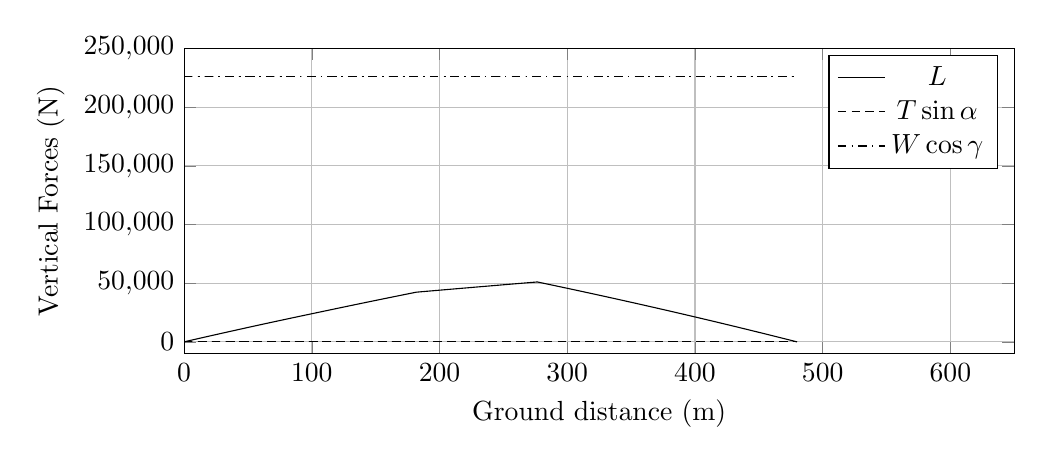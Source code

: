 %VerticalForces_vs_GroundDistance
\begin{tikzpicture}

\begin{axis}[
width=\textwidth,
height=0.45\textwidth,
scaled ticks=false, tick label style={/pgf/number format/fixed},
xmin=0.0,
xmax=650,
xlabel={Ground distance (m)},
xmajorgrids,
ymin=-10000.0,
ymax=250000,
ylabel={Vertical Forces (N)},
ytick={0,50000,100000,150000,200000,250000},
ymajorgrids,
legend entries = {$L$\\$T\sin\alpha$\\$W\cos\gamma$\\}
]

\addplot [
color=black,
solid
]
table[row sep=crcr]{
1.36E-8	3.477E-6\\
3.027E-7	7.736E-5\\
2.959E-6	7.564E-4\\
1.539E-5	0.004\\
5.361E-5	0.014\\
1.622E-4	0.041\\
3.721E-4	0.095\\
6.84E-4	0.175\\
0.001	0.281\\
0.002	0.411\\
0.002	0.567\\
0.003	0.736\\
0.004	0.942\\
0.005	1.165\\
0.006	1.421\\
0.007	1.7\\
0.008	1.993\\
0.009	2.318\\
0.01	2.672\\
0.012	3.046\\
0.013	3.439\\
0.015	3.868\\
0.017	4.322\\
0.019	4.789\\
0.021	5.294\\
0.023	5.822\\
0.025	6.38\\
0.027	6.961\\
0.03	7.568\\
0.032	8.19\\
0.035	8.85\\
0.037	9.533\\
0.04	10.246\\
0.043	10.978\\
0.046	11.737\\
0.049	12.517\\
0.052	13.324\\
0.055	14.166\\
0.059	15.027\\
0.062	15.926\\
0.066	16.859\\
0.07	17.8\\
0.073	18.777\\
0.077	19.772\\
0.081	20.796\\
0.085	21.84\\
0.09	22.923\\
0.094	24.025\\
0.098	25.16\\
0.103	26.313\\
0.108	27.497\\
0.112	28.706\\
0.117	29.947\\
0.122	31.222\\
0.127	32.522\\
0.132	33.812\\
0.138	35.175\\
0.143	36.528\\
0.148	37.907\\
0.154	39.343\\
0.16	40.802\\
0.166	42.303\\
0.172	43.84\\
0.178	45.38\\
0.184	46.938\\
0.19	48.504\\
0.196	50.132\\
0.203	51.812\\
0.21	53.534\\
0.216	55.25\\
0.223	56.998\\
0.23	58.742\\
0.237	60.591\\
0.244	62.402\\
0.251	64.236\\
0.259	66.115\\
0.266	68.02\\
0.274	69.961\\
0.282	71.931\\
0.289	73.943\\
0.298	76.004\\
0.306	78.079\\
0.314	80.147\\
0.322	82.267\\
0.33	84.385\\
0.339	86.564\\
0.347	88.735\\
0.356	90.969\\
0.365	93.288\\
0.374	95.579\\
0.384	97.96\\
0.393	100.32\\
0.402	102.713\\
0.412	105.113\\
0.421	107.625\\
0.431	110.079\\
0.441	112.688\\
0.451	115.245\\
0.461	117.824\\
0.472	120.457\\
0.482	123.113\\
0.493	125.878\\
0.504	128.591\\
0.514	131.295\\
0.525	134.117\\
0.536	136.929\\
0.547	139.684\\
0.559	142.589\\
0.57	145.48\\
0.582	148.509\\
0.594	151.528\\
0.605	154.538\\
0.617	157.562\\
0.63	160.693\\
0.642	163.819\\
0.654	167.005\\
0.667	170.243\\
0.68	173.465\\
0.693	176.75\\
0.706	180.102\\
0.718	183.366\\
0.732	186.743\\
0.745	190.123\\
0.759	193.612\\
0.773	197.135\\
0.786	200.672\\
0.8	204.254\\
0.815	207.887\\
0.829	211.621\\
0.844	215.295\\
0.858	218.931\\
0.873	222.644\\
0.888	226.429\\
0.903	230.316\\
0.918	234.248\\
0.934	238.169\\
0.949	242.132\\
0.965	246.067\\
0.98	250.074\\
0.996	253.986\\
1.012	258.043\\
1.028	262.208\\
1.044	266.369\\
1.061	270.544\\
1.077	274.75\\
1.094	278.987\\
1.111	283.322\\
1.128	287.618\\
1.145	292.002\\
1.162	296.418\\
1.18	300.894\\
1.198	305.425\\
1.215	309.902\\
1.234	314.487\\
1.252	319.142\\
1.27	323.873\\
1.289	328.651\\
1.308	333.319\\
1.327	338.174\\
1.346	343.142\\
1.365	347.997\\
1.385	353.076\\
1.405	358.045\\
1.425	363.2\\
1.445	368.294\\
1.466	373.489\\
1.485	378.507\\
1.505	383.539\\
1.526	388.726\\
1.546	394.026\\
1.567	399.33\\
1.588	404.559\\
1.609	409.956\\
1.63	415.331\\
1.652	420.825\\
1.674	426.394\\
1.696	431.9\\
1.717	437.4\\
1.74	443.253\\
1.763	449.131\\
1.786	454.9\\
1.809	460.662\\
1.832	466.488\\
1.856	472.516\\
1.879	478.449\\
1.903	484.629\\
1.927	490.735\\
1.952	496.942\\
1.976	503.108\\
2.0	509.266\\
2.025	515.553\\
2.05	521.785\\
2.075	528.063\\
2.1	534.456\\
2.126	541.114\\
2.152	547.575\\
2.177	554.072\\
2.203	560.671\\
2.23	567.501\\
2.257	574.323\\
2.284	581.099\\
2.311	588.113\\
2.339	595.015\\
2.366	601.994\\
2.394	608.963\\
2.422	616.021\\
2.45	623.25\\
2.479	630.526\\
2.507	637.554\\
2.535	644.818\\
2.563	651.896\\
2.592	659.099\\
2.621	666.448\\
2.65	673.8\\
2.68	681.338\\
2.709	688.806\\
2.74	696.613\\
2.77	704.308\\
2.801	712.07\\
2.832	719.849\\
2.862	727.573\\
2.893	735.371\\
2.924	743.175\\
2.955	750.998\\
2.987	758.994\\
3.019	767.208\\
3.051	775.179\\
3.083	783.346\\
3.115	791.54\\
3.149	799.912\\
3.182	808.337\\
3.214	816.531\\
3.248	824.916\\
3.282	833.537\\
3.316	842.325\\
3.351	851.116\\
3.386	859.884\\
3.422	868.948\\
3.456	877.608\\
3.491	886.266\\
3.526	895.281\\
3.561	904.143\\
3.597	913.08\\
3.633	922.136\\
3.67	931.582\\
3.708	941.061\\
3.745	950.538\\
3.783	959.942\\
3.821	969.604\\
3.859	979.224\\
3.897	988.785\\
3.935	998.401\\
3.974	1008.12\\
4.012	1017.829\\
4.052	1027.751\\
4.09	1037.51\\
4.129	1047.335\\
4.168	1057.103\\
4.208	1067.113\\
4.248	1077.278\\
4.289	1087.51\\
4.33	1097.859\\
4.371	1108.314\\
4.412	1118.646\\
4.454	1129.069\\
4.495	1139.48\\
4.537	1150.062\\
4.581	1160.944\\
4.623	1171.603\\
4.666	1182.542\\
4.709	1193.331\\
4.752	1204.176\\
4.796	1215.175\\
4.841	1226.419\\
4.885	1237.474\\
4.929	1248.484\\
4.973	1259.589\\
5.017	1270.772\\
5.063	1282.306\\
5.108	1293.668\\
5.154	1305.01\\
5.199	1316.428\\
5.244	1327.836\\
5.292	1339.844\\
5.338	1351.345\\
5.386	1363.309\\
5.434	1375.375\\
5.481	1387.141\\
5.53	1399.437\\
5.579	1411.715\\
5.626	1423.718\\
5.675	1435.856\\
5.725	1448.491\\
5.774	1460.785\\
5.826	1473.648\\
5.874	1485.89\\
5.923	1497.998\\
5.973	1510.545\\
6.023	1523.041\\
6.074	1536.038\\
6.125	1548.701\\
6.177	1561.697\\
6.23	1574.93\\
6.283	1588.253\\
6.335	1601.24\\
6.388	1614.608\\
6.441	1627.758\\
6.495	1641.378\\
6.55	1655.267\\
6.604	1668.725\\
6.658	1682.265\\
6.712	1695.782\\
6.767	1709.378\\
6.822	1723.103\\
6.877	1736.938\\
6.934	1751.146\\
6.989	1765.05\\
7.046	1779.296\\
7.103	1793.433\\
7.16	1807.829\\
7.218	1822.193\\
7.277	1837.096\\
7.335	1851.462\\
7.393	1866.047\\
7.452	1880.798\\
7.512	1895.664\\
7.573	1910.803\\
7.632	1925.651\\
7.693	1940.863\\
7.753	1955.772\\
7.814	1971.2\\
7.876	1986.639\\
7.938	2002.059\\
8.001	2017.788\\
8.065	2033.594\\
8.127	2049.136\\
8.19	2064.791\\
8.253	2080.477\\
8.316	2096.263\\
8.38	2112.254\\
8.445	2128.38\\
8.51	2144.529\\
8.574	2160.57\\
8.639	2176.765\\
8.707	2193.804\\
8.773	2210.16\\
8.839	2226.661\\
8.906	2243.252\\
8.972	2259.753\\
9.039	2276.415\\
9.107	2293.429\\
9.175	2310.239\\
9.244	2327.398\\
9.312	2344.46\\
9.382	2361.711\\
9.451	2379.007\\
9.521	2396.444\\
9.591	2413.851\\
9.662	2431.456\\
9.734	2449.355\\
9.806	2467.306\\
9.878	2485.211\\
9.952	2503.433\\
10.024	2521.256\\
10.096	2539.272\\
10.168	2557.208\\
10.241	2575.343\\
10.315	2593.599\\
10.39	2612.29\\
10.465	2630.898\\
10.541	2649.671\\
10.618	2668.784\\
10.693	2687.471\\
10.77	2706.612\\
10.847	2725.627\\
10.925	2744.959\\
11.003	2764.305\\
11.082	2783.94\\
11.159	2803.109\\
11.239	2822.948\\
11.317	2842.254\\
11.396	2861.93\\
11.478	2882.065\\
11.557	2901.716\\
11.637	2921.628\\
11.718	2941.553\\
11.8	2961.88\\
11.882	2982.231\\
11.964	3002.637\\
12.046	3022.908\\
12.13	3043.709\\
12.214	3064.362\\
12.296	3084.694\\
12.381	3105.685\\
12.465	3126.473\\
12.55	3147.671\\
12.635	3168.667\\
12.721	3189.984\\
12.807	3211.244\\
12.893	3232.383\\
12.978	3253.378\\
13.065	3274.891\\
13.152	3296.417\\
13.241	3318.33\\
13.33	3340.403\\
13.417	3361.998\\
13.507	3384.182\\
13.596	3406.138\\
13.687	3428.73\\
13.779	3451.356\\
13.873	3474.474\\
13.964	3496.895\\
14.056	3519.765\\
14.149	3542.731\\
14.243	3565.965\\
14.339	3589.639\\
14.431	3612.298\\
14.524	3635.262\\
14.619	3658.595\\
14.715	3682.284\\
14.81	3705.704\\
14.903	3728.797\\
15.001	3752.955\\
15.098	3776.786\\
15.197	3801.144\\
15.295	3825.275\\
15.393	3849.397\\
15.49	3873.505\\
15.588	3897.567\\
15.688	3922.158\\
15.787	3946.431\\
15.887	3971.176\\
15.988	3995.948\\
16.088	4020.798\\
16.191	4045.929\\
16.292	4071.023\\
16.396	4096.62\\
16.498	4121.568\\
16.601	4146.854\\
16.706	4172.742\\
16.811	4198.724\\
16.918	4224.87\\
17.023	4250.912\\
17.129	4276.88\\
17.235	4303.038\\
17.341	4328.95\\
17.448	4355.413\\
17.557	4382.166\\
17.666	4408.952\\
17.775	4435.631\\
17.885	4462.743\\
17.996	4489.911\\
18.109	4517.724\\
18.22	4544.984\\
18.333	4572.756\\
18.445	4600.365\\
18.557	4627.791\\
18.669	4655.344\\
18.782	4683.137\\
18.896	4711.049\\
19.009	4738.852\\
19.124	4767.184\\
19.241	4795.845\\
19.355	4823.845\\
19.47	4852.158\\
19.585	4880.252\\
19.705	4909.703\\
19.821	4938.253\\
19.941	4967.677\\
20.061	4997.026\\
20.177	5025.641\\
20.298	5055.128\\
20.42	5085.18\\
20.542	5114.986\\
20.662	5144.481\\
20.784	5174.497\\
20.904	5203.91\\
21.028	5234.284\\
21.148	5263.752\\
21.271	5293.804\\
21.393	5323.742\\
21.514	5353.354\\
21.637	5383.671\\
21.759	5413.525\\
21.885	5444.321\\
22.01	5474.925\\
22.136	5505.899\\
22.264	5537.095\\
22.393	5568.832\\
22.521	5600.065\\
22.649	5631.506\\
22.775	5662.439\\
22.903	5693.799\\
23.032	5725.307\\
23.163	5757.33\\
23.295	5789.714\\
23.427	5822.139\\
23.559	5854.364\\
23.687	5885.805\\
23.818	5917.853\\
23.948	5949.75\\
24.077	5981.255\\
24.21	6013.899\\
24.345	6046.92\\
24.477	6079.246\\
24.61	6111.745\\
24.747	6145.283\\
24.883	6178.568\\
25.017	6211.459\\
25.154	6244.932\\
25.29	6278.153\\
25.425	6311.364\\
25.562	6344.894\\
25.701	6378.785\\
25.837	6412.19\\
25.975	6445.958\\
26.003	6452.777\\
26.021	6457.106\\
26.031	6459.542\\
26.058	6466.319\\
26.061	6467.037\\
26.064	6467.758\\
26.066	6468.261\\
26.068	6468.711\\
26.07	6469.119\\
26.078	6471.074\\
26.103	6477.345\\
26.167	6492.936\\
26.298	6524.846\\
26.427	6556.583\\
26.556	6588.081\\
26.686	6619.936\\
26.818	6652.165\\
26.949	6684.374\\
27.08	6716.435\\
27.215	6749.481\\
27.348	6781.894\\
27.482	6814.729\\
27.617	6847.646\\
27.753	6880.923\\
27.889	6914.207\\
28.024	6947.252\\
28.161	6980.893\\
28.298	7014.403\\
28.435	7047.895\\
28.574	7081.809\\
28.714	7116.003\\
28.853	7149.979\\
28.992	7184.164\\
29.133	7218.631\\
29.275	7253.297\\
29.416	7287.778\\
29.558	7322.399\\
29.702	7357.603\\
29.847	7392.998\\
29.99	7428.075\\
30.132	7462.868\\
30.277	7498.282\\
30.422	7533.666\\
30.566	7568.898\\
30.712	7604.466\\
30.857	7639.988\\
31.007	7676.442\\
31.154	7712.436\\
31.303	7748.747\\
31.451	7785.021\\
31.603	7822.019\\
31.755	7859.297\\
31.906	7896.199\\
32.056	7932.72\\
32.21	7970.2\\
32.36	8006.952\\
32.512	8044.072\\
32.665	8081.295\\
32.821	8119.501\\
32.977	8157.417\\
33.131	8195.105\\
33.289	8233.56\\
33.444	8271.418\\
33.6	8309.487\\
33.757	8347.655\\
33.917	8386.727\\
34.074	8425.095\\
34.233	8463.656\\
34.393	8502.74\\
34.554	8542.067\\
34.714	8580.898\\
34.876	8620.576\\
35.037	8659.787\\
35.2	8699.351\\
35.363	8739.005\\
35.527	8779.034\\
35.691	8819.052\\
35.855	8858.874\\
36.017	8898.327\\
36.182	8938.491\\
36.349	8978.978\\
36.514	9019.255\\
36.681	9059.798\\
36.846	9099.852\\
37.013	9140.647\\
37.182	9181.574\\
37.351	9222.842\\
37.52	9263.756\\
37.69	9305.074\\
37.86	9346.548\\
38.028	9387.28\\
38.199	9428.728\\
38.373	9471.168\\
38.547	9513.281\\
38.719	9555.158\\
38.892	9596.963\\
39.062	9638.403\\
39.238	9681.152\\
39.412	9723.135\\
39.585	9765.261\\
39.761	9807.831\\
39.937	9850.66\\
40.114	9893.405\\
40.291	9936.39\\
40.468	9979.337\\
40.646	10022.416\\
40.824	10065.633\\
41.001	10108.531\\
41.18	10151.68\\
41.36	10195.308\\
41.539	10238.676\\
41.72	10282.543\\
41.899	10325.924\\
42.081	10369.931\\
42.265	10414.45\\
42.445	10457.984\\
42.627	10501.953\\
42.811	10546.45\\
42.994	10590.674\\
43.178	10635.1\\
43.362	10679.448\\
43.546	10724.0\\
43.732	10768.828\\
43.917	10813.69\\
44.105	10858.999\\
44.294	10904.503\\
44.479	10949.222\\
44.665	10994.02\\
44.852	11039.161\\
45.038	11084.047\\
45.227	11129.604\\
45.416	11175.253\\
45.605	11220.729\\
45.794	11266.37\\
45.987	11312.871\\
46.178	11358.89\\
46.368	11404.536\\
46.559	11450.637\\
46.751	11496.743\\
46.942	11542.81\\
47.137	11589.682\\
47.334	11637.002\\
47.53	11684.271\\
47.723	11730.566\\
47.919	11777.72\\
48.113	11824.4\\
48.311	11871.886\\
48.509	11919.415\\
48.705	11966.49\\
48.903	12014.032\\
49.1	12061.246\\
49.297	12108.622\\
49.495	12156.208\\
49.694	12203.813\\
49.895	12252.086\\
50.097	12300.437\\
50.296	12348.224\\
50.498	12396.522\\
50.7	12445.09\\
50.903	12493.746\\
51.105	12541.927\\
51.308	12590.511\\
51.51	12639.004\\
51.714	12687.704\\
51.918	12736.712\\
52.121	12785.186\\
52.326	12834.097\\
52.532	12883.423\\
52.739	12932.849\\
52.944	12981.915\\
53.154	13032.098\\
53.361	13081.628\\
53.571	13131.672\\
53.778	13181.087\\
53.988	13231.177\\
54.196	13280.881\\
54.407	13331.224\\
54.617	13381.238\\
54.827	13431.308\\
55.04	13482.205\\
55.254	13533.207\\
55.467	13583.855\\
55.681	13634.814\\
55.895	13685.838\\
56.109	13736.761\\
56.326	13788.468\\
56.542	13839.827\\
56.761	13891.812\\
56.977	13943.351\\
57.196	13995.307\\
57.413	14046.843\\
57.634	14099.488\\
57.854	14151.727\\
58.074	14204.114\\
58.294	14256.355\\
58.516	14308.925\\
58.738	14361.546\\
58.96	14414.374\\
59.183	14467.153\\
59.406	14520.11\\
59.631	14573.449\\
59.856	14626.871\\
60.084	14680.878\\
60.308	14733.999\\
60.535	14787.7\\
60.764	14841.846\\
60.991	14895.603\\
61.218	14949.309\\
61.447	15003.609\\
61.674	15057.232\\
61.907	15112.31\\
62.137	15166.837\\
62.366	15220.968\\
62.596	15275.338\\
62.828	15330.151\\
63.06	15384.799\\
63.293	15439.832\\
63.526	15494.911\\
63.76	15550.056\\
63.993	15605.193\\
64.231	15661.167\\
64.471	15717.864\\
64.709	15773.858\\
64.949	15830.512\\
65.187	15886.702\\
65.427	15943.06\\
65.666	15999.43\\
65.909	16056.66\\
66.151	16113.554\\
66.395	16171.131\\
66.638	16228.203\\
66.882	16285.523\\
67.124	16342.507\\
67.368	16399.99\\
67.616	16458.066\\
67.861	16515.747\\
68.11	16574.214\\
68.356	16631.981\\
68.605	16690.403\\
68.855	16749.054\\
69.104	16807.672\\
69.358	16867.285\\
69.612	16926.657\\
69.863	16985.605\\
70.117	17045.146\\
70.371	17104.767\\
70.625	17164.176\\
70.88	17224.063\\
71.135	17283.738\\
71.395	17344.498\\
71.653	17405.039\\
71.915	17466.136\\
72.172	17526.289\\
72.433	17587.352\\
72.693	17648.295\\
72.956	17709.618\\
73.217	17770.673\\
73.482	17832.532\\
73.743	17893.502\\
74.008	17955.375\\
74.275	18017.847\\
74.545	18080.813\\
74.816	18144.01\\
75.083	18206.316\\
75.354	18269.638\\
75.628	18333.476\\
75.899	18396.681\\
76.17	18459.84\\
76.443	18523.362\\
76.716	18586.966\\
76.993	18651.64\\
77.27	18716.054\\
77.548	18780.833\\
77.826	18845.439\\
78.104	18910.042\\
78.386	18975.635\\
78.669	19041.578\\
78.954	19107.813\\
79.237	19173.522\\
79.519	19239.111\\
79.806	19305.71\\
80.092	19372.13\\
80.379	19438.962\\
80.669	19506.159\\
80.96	19573.696\\
81.251	19641.286\\
81.543	19709.15\\
81.836	19776.965\\
82.131	19845.391\\
82.428	19914.266\\
82.728	19983.916\\
83.027	20053.094\\
83.33	20123.248\\
83.63	20192.716\\
83.93	20262.159\\
84.234	20332.641\\
84.537	20402.831\\
84.841	20473.16\\
85.148	20544.286\\
85.455	20615.266\\
85.762	20686.313\\
86.072	20757.88\\
86.384	20830.077\\
86.697	20902.369\\
87.012	20975.069\\
87.327	21047.835\\
87.645	21121.397\\
87.962	21194.465\\
88.278	21267.424\\
88.601	21342.006\\
88.921	21415.858\\
89.242	21490.015\\
89.566	21564.695\\
89.888	21638.92\\
90.214	21714.221\\
90.541	21789.504\\
90.867	21864.791\\
91.197	21940.817\\
91.527	22016.924\\
91.856	22092.71\\
92.191	22169.772\\
92.528	22247.455\\
92.867	22325.556\\
93.203	22402.818\\
93.537	22479.791\\
93.876	22557.687\\
94.209	22634.352\\
94.55	22712.86\\
94.891	22791.271\\
95.231	22869.349\\
95.574	22948.247\\
95.914	23026.473\\
96.257	23105.167\\
96.6	23184.128\\
96.942	23262.613\\
97.286	23341.792\\
97.629	23420.54\\
97.971	23499.14\\
98.312	23577.401\\
98.656	23656.453\\
99.001	23735.661\\
99.35	23815.769\\
99.695	23894.859\\
100.041	23974.22\\
100.386	24053.495\\
100.729	24132.128\\
101.074	24211.322\\
101.419	24290.418\\
101.763	24369.419\\
102.111	24449.15\\
102.456	24528.429\\
102.798	24606.859\\
103.141	24685.379\\
103.485	24764.244\\
103.829	24843.079\\
104.172	24921.859\\
104.512	24999.614\\
104.86	25079.411\\
105.205	25158.411\\
105.548	25236.999\\
105.888	25315.002\\
106.233	25394.007\\
106.575	25472.44\\
106.916	25550.532\\
107.257	25628.705\\
107.599	25706.937\\
107.937	25784.363\\
108.275	25861.775\\
108.288	25864.877\\
108.3	25867.543\\
108.309	25869.667\\
108.317	25871.431\\
108.325	25873.272\\
108.339	25876.387\\
108.351	25879.196\\
108.395	25889.31\\
108.53	25920.175\\
108.799	25981.861\\
109.105	26051.946\\
109.415	26122.847\\
109.723	26193.31\\
110.032	26264.185\\
110.341	26335.011\\
110.653	26406.447\\
110.971	26479.181\\
111.289	26551.819\\
111.609	26625.16\\
111.928	26698.183\\
112.248	26771.352\\
112.572	26845.663\\
112.895	26919.428\\
113.22	26993.831\\
113.549	27069.064\\
113.877	27144.141\\
114.209	27220.169\\
114.541	27296.011\\
114.878	27373.029\\
115.216	27450.26\\
115.555	27527.895\\
115.897	27605.949\\
116.24	27684.405\\
116.585	27763.202\\
116.928	27841.625\\
117.275	27920.965\\
117.624	28000.699\\
117.974	28080.574\\
118.327	28161.15\\
118.682	28242.334\\
119.039	28323.75\\
119.397	28405.383\\
119.755	28487.22\\
120.113	28568.925\\
120.474	28651.266\\
120.841	28734.969\\
121.205	28817.967\\
121.573	28901.969\\
121.941	28985.755\\
122.31	29069.948\\
122.683	29154.845\\
123.053	29239.331\\
123.428	29324.733\\
123.804	29410.177\\
124.178	29495.526\\
124.552	29580.699\\
124.926	29665.672\\
125.305	29751.948\\
125.681	29837.625\\
126.061	29924.045\\
126.445	30011.286\\
126.827	30098.119\\
127.207	30184.44\\
127.593	30272.137\\
127.971	30358.05\\
128.355	30445.236\\
128.737	30532.126\\
129.12	30619.025\\
129.501	30705.465\\
129.884	30792.353\\
130.268	30879.476\\
130.652	30966.589\\
131.037	31054.004\\
131.423	31141.348\\
131.809	31228.81\\
132.193	31315.912\\
132.58	31403.488\\
132.962	31490.044\\
133.345	31576.681\\
133.728	31663.295\\
134.115	31751.01\\
134.501	31838.322\\
134.886	31925.303\\
135.27	32011.996\\
135.651	32098.243\\
136.035	32184.867\\
136.417	32271.192\\
136.799	32357.484\\
137.18	32443.481\\
137.564	32530.121\\
137.945	32616.104\\
138.33	32702.856\\
138.713	32789.208\\
139.096	32875.557\\
139.48	32962.088\\
139.863	33048.371\\
140.247	33134.879\\
140.632	33221.428\\
141.016	33307.863\\
141.4	33394.246\\
141.784	33480.682\\
142.167	33566.771\\
142.552	33653.287\\
142.936	33739.647\\
143.322	33826.182\\
143.706	33912.467\\
144.09	33998.631\\
144.477	34085.466\\
144.864	34172.247\\
145.248	34258.36\\
145.63	34344.16\\
146.013	34429.822\\
146.397	34515.962\\
146.78	34601.603\\
147.165	34687.82\\
147.547	34773.337\\
147.931	34859.264\\
148.315	34945.149\\
148.7	35031.131\\
149.087	35117.743\\
149.471	35203.582\\
149.855	35289.205\\
150.238	35374.796\\
150.622	35460.501\\
151.008	35546.514\\
151.395	35632.862\\
151.78	35718.756\\
152.165	35804.607\\
152.551	35890.628\\
152.94	35977.164\\
153.325	36062.983\\
153.712	36149.048\\
154.1	36235.435\\
154.489	36321.989\\
154.879	36408.634\\
155.268	36495.179\\
155.656	36581.406\\
156.044	36667.562\\
156.435	36754.304\\
156.821	36839.969\\
157.211	36926.472\\
157.6	37012.825\\
157.99	37099.292\\
158.381	37185.903\\
158.773	37272.748\\
159.164	37359.353\\
159.554	37445.668\\
159.946	37532.504\\
160.338	37619.108\\
160.73	37705.926\\
161.124	37793.072\\
161.519	37880.205\\
161.914	37967.633\\
162.31	38054.945\\
162.706	38142.462\\
163.103	38230.093\\
163.5	38317.7\\
163.896	38404.991\\
164.293	38492.384\\
164.688	38579.383\\
165.086	38667.247\\
165.485	38754.931\\
165.883	38842.668\\
166.282	38930.469\\
166.683	39018.616\\
167.085	39107.017\\
167.486	39195.21\\
167.889	39283.61\\
168.29	39371.732\\
168.692	39459.912\\
169.097	39548.752\\
169.501	39637.477\\
169.907	39726.553\\
170.312	39815.362\\
170.718	39904.132\\
171.124	39993.165\\
171.533	40082.755\\
171.942	40172.181\\
172.35	40261.563\\
172.76	40351.154\\
173.171	40440.966\\
173.583	40530.991\\
173.993	40620.626\\
174.401	40709.743\\
174.816	40800.259\\
175.23	40890.655\\
175.643	40980.669\\
176.054	41070.319\\
176.469	41160.79\\
176.883	41251.081\\
177.3	41341.932\\
177.719	41432.98\\
178.135	41523.573\\
178.555	41614.935\\
178.975	41706.304\\
179.397	41797.968\\
179.818	41889.504\\
180.241	41981.551\\
180.666	42073.686\\
181.09	42165.715\\
181.514	42257.73\\
181.611	42278.853\\
181.938	42349.74\\
182.363	42389.717\\
183.208	42469.097\\
184.086	42551.573\\
184.964	42633.994\\
185.846	42716.734\\
186.726	42799.245\\
187.618	42882.867\\
188.504	42965.894\\
189.393	43049.173\\
190.283	43132.449\\
191.176	43216.018\\
192.066	43299.316\\
192.962	43383.092\\
193.856	43466.617\\
194.761	43551.152\\
195.671	43636.103\\
196.574	43720.397\\
197.491	43805.908\\
198.403	43890.959\\
199.321	43976.527\\
200.235	44061.59\\
201.149	44146.733\\
202.068	44232.261\\
202.986	44317.683\\
203.91	44403.555\\
204.835	44489.538\\
205.762	44575.634\\
206.694	44662.248\\
207.628	44748.942\\
208.56	44835.367\\
209.499	44922.423\\
210.44	45009.679\\
211.375	45096.328\\
212.318	45183.674\\
213.271	45271.877\\
214.218	45359.507\\
215.175	45448.0\\
216.132	45536.46\\
217.082	45624.233\\
218.037	45712.454\\
218.992	45800.59\\
219.953	45889.272\\
220.913	45977.8\\
221.882	46067.117\\
222.853	46156.622\\
223.821	46245.833\\
224.792	46335.247\\
225.779	46426.044\\
226.759	46516.153\\
227.738	46606.159\\
228.719	46696.333\\
229.716	46787.953\\
230.713	46879.461\\
231.71	46971.001\\
232.71	47062.791\\
233.705	47154.036\\
234.71	47246.108\\
235.714	47338.074\\
236.732	47431.331\\
237.747	47524.249\\
238.761	47617.029\\
239.785	47710.668\\
240.81	47804.383\\
241.835	47898.048\\
242.864	47992.079\\
243.891	48085.775\\
244.925	48180.164\\
245.954	48273.98\\
246.987	48368.246\\
248.037	48463.929\\
249.07	48557.986\\
250.122	48653.802\\
251.191	48751.116\\
252.253	48847.765\\
253.306	48943.518\\
254.37	49040.23\\
255.431	49136.644\\
256.51	49234.617\\
257.591	49332.829\\
258.684	49431.988\\
259.764	49529.929\\
260.858	49629.161\\
261.944	49727.614\\
263.042	49827.052\\
264.16	49928.321\\
265.27	50028.778\\
266.384	50129.558\\
267.485	50229.178\\
268.591	50329.096\\
269.716	50430.81\\
270.845	50532.743\\
271.989	50636.104\\
273.129	50738.955\\
274.26	50841.001\\
275.414	50945.094\\
276.09	51006.057\\
276.574	51049.634\\
277.569	50823.219\\
278.552	50599.295\\
279.528	50376.782\\
280.528	50148.49\\
281.52	49921.944\\
282.509	49695.693\\
283.5	49468.861\\
284.479	49244.515\\
285.466	49018.375\\
286.464	48789.261\\
287.444	48564.087\\
288.428	48337.788\\
289.402	48113.553\\
290.394	47885.164\\
291.379	47657.957\\
292.368	47429.693\\
293.356	47201.473\\
294.336	46974.754\\
295.314	46748.451\\
296.301	46519.629\\
297.27	46294.901\\
298.242	46069.4\\
299.224	45841.174\\
300.189	45616.602\\
301.161	45390.359\\
302.127	45165.282\\
303.099	44938.591\\
304.068	44712.497\\
305.044	44484.353\\
306.016	44256.985\\
306.981	44031.164\\
307.946	43805.133\\
308.908	43579.549\\
309.872	43353.251\\
310.821	43130.308\\
311.781	42904.566\\
312.74	42678.808\\
313.7	42452.517\\
314.657	42226.902\\
315.606	42002.87\\
316.555	41778.689\\
317.502	41554.748\\
318.455	41329.299\\
319.396	41106.372\\
320.332	40884.269\\
321.275	40660.574\\
322.215	40437.313\\
323.153	40214.202\\
324.094	39990.265\\
325.035	39766.174\\
325.965	39544.576\\
326.894	39322.92\\
327.821	39101.57\\
328.744	38880.784\\
329.677	38657.638\\
330.61	38434.323\\
331.535	38212.447\\
332.46	37990.755\\
333.376	37770.745\\
334.304	37547.777\\
335.217	37328.119\\
336.13	37108.316\\
337.042	36888.556\\
337.953	36668.882\\
338.872	36447.173\\
339.779	36228.036\\
340.689	36008.017\\
341.596	35788.508\\
342.494	35570.929\\
343.391	35353.479\\
344.284	35136.981\\
345.177	34920.114\\
346.066	34704.096\\
346.947	34489.738\\
347.832	34274.343\\
348.716	34058.915\\
349.585	33846.932\\
350.457	33634.082\\
351.324	33422.37\\
352.192	33210.103\\
353.057	32998.613\\
353.909	32789.971\\
354.766	32579.853\\
355.62	32370.417\\
356.47	32161.789\\
357.322	31952.433\\
358.167	31744.763\\
359.019	31535.157\\
359.857	31328.708\\
360.694	31122.373\\
361.523	30917.797\\
362.345	30714.853\\
363.173	30510.468\\
363.994	30307.297\\
364.818	30103.524\\
365.631	29902.063\\
366.443	29700.916\\
367.249	29500.897\\
368.058	29300.241\\
368.856	29101.962\\
369.653	28903.81\\
370.451	28705.252\\
371.244	28507.72\\
372.027	28312.829\\
372.809	28117.8\\
373.592	27922.257\\
374.372	27727.576\\
375.15	27533.181\\
375.921	27340.334\\
376.689	27148.131\\
377.452	26956.848\\
378.211	26766.781\\
378.963	26577.985\\
379.724	26387.14\\
380.466	26200.605\\
381.211	26013.457\\
381.952	25826.902\\
382.686	25642.206\\
383.418	25457.687\\
384.143	25275.046\\
384.868	25092.209\\
385.589	24910.005\\
386.303	24729.756\\
387.012	24550.444\\
387.725	24370.15\\
388.442	24188.691\\
389.141	24011.701\\
389.841	23834.172\\
390.539	23657.184\\
391.237	23479.95\\
391.931	23303.748\\
392.612	23130.681\\
393.294	22957.129\\
393.972	22784.688\\
394.655	22610.732\\
395.315	22442.54\\
395.98	22272.98\\
396.651	22101.835\\
397.31	21933.559\\
397.96	21767.491\\
398.613	21600.63\\
399.263	21434.244\\
399.918	21266.698\\
400.56	21102.379\\
401.198	20938.71\\
401.832	20776.297\\
402.461	20614.919\\
403.093	20452.542\\
403.719	20291.831\\
404.334	20133.653\\
404.959	19972.954\\
405.578	19813.758\\
406.189	19656.479\\
406.798	19499.543\\
407.397	19344.964\\
408.005	19188.331\\
408.603	19033.814\\
409.193	18881.493\\
409.779	18730.032\\
410.349	18582.796\\
410.94	18429.944\\
411.514	18281.193\\
412.092	18131.727\\
412.675	17980.569\\
413.247	17832.204\\
413.81	17686.219\\
414.377	17539.214\\
414.933	17394.729\\
415.491	17249.807\\
416.038	17107.484\\
416.582	16966.151\\
417.138	16821.49\\
417.679	16680.713\\
418.221	16539.418\\
418.758	16399.427\\
419.293	16260.068\\
419.821	16122.088\\
420.346	15985.255\\
420.875	15847.048\\
421.402	15709.267\\
421.924	15572.745\\
422.44	15437.999\\
422.948	15305.059\\
423.468	15168.888\\
423.97	15037.425\\
424.475	14905.069\\
424.978	14773.024\\
425.467	14644.907\\
425.961	14515.186\\
426.459	14384.56\\
426.945	14256.705\\
427.426	14130.31\\
427.907	14003.873\\
428.382	13879.057\\
428.862	13752.773\\
429.325	13630.735\\
429.797	13506.486\\
430.261	13384.263\\
430.723	13262.35\\
431.19	13139.08\\
431.648	13018.376\\
432.107	12897.299\\
432.562	12777.087\\
433.013	12657.954\\
433.452	12541.772\\
433.898	12423.91\\
434.334	12308.45\\
434.779	12190.819\\
435.212	12075.997\\
435.642	11962.122\\
436.076	11847.291\\
436.508	11732.576\\
436.935	11619.366\\
437.357	11507.531\\
437.785	11393.839\\
438.205	11282.396\\
438.624	11170.915\\
439.036	11061.551\\
439.446	10952.604\\
439.847	10845.751\\
440.253	10737.832\\
440.656	10630.654\\
441.052	10525.177\\
441.454	10418.101\\
441.848	10313.11\\
442.239	10208.835\\
442.625	10105.94\\
443.011	10002.881\\
443.388	9902.229\\
443.769	9800.713\\
444.144	9700.59\\
444.517	9600.69\\
444.902	9497.898\\
445.274	9398.434\\
445.636	9301.733\\
446.003	9203.548\\
446.375	9104.014\\
446.738	9006.858\\
447.096	8910.825\\
447.45	8816.028\\
447.803	8721.29\\
448.153	8627.567\\
448.496	8535.714\\
448.842	8442.633\\
449.184	8350.962\\
449.521	8260.588\\
449.861	8169.262\\
450.197	8078.924\\
450.535	7988.179\\
450.866	7899.123\\
451.194	7810.86\\
451.517	7723.975\\
451.839	7637.495\\
452.159	7551.233\\
452.482	7464.404\\
452.805	7377.319\\
453.116	7293.728\\
453.433	7208.317\\
453.741	7125.227\\
454.043	7043.716\\
454.342	6963.223\\
454.643	6881.858\\
454.947	6799.969\\
455.248	6718.619\\
455.536	6640.833\\
455.828	6561.909\\
456.114	6484.637\\
456.397	6408.307\\
456.68	6331.68\\
456.972	6252.823\\
457.252	6177.174\\
457.544	6098.077\\
457.822	6022.961\\
458.101	5947.328\\
458.373	5873.647\\
458.669	5793.698\\
458.934	5721.809\\
459.205	5648.281\\
459.478	5574.389\\
459.737	5504.11\\
460.005	5431.474\\
460.267	5360.497\\
460.522	5291.107\\
460.776	5222.367\\
461.023	5155.3\\
461.27	5088.214\\
461.522	5019.875\\
461.772	4951.853\\
462.018	4885.046\\
462.263	4818.455\\
462.499	4754.399\\
462.735	4690.201\\
462.976	4624.658\\
463.204	4562.628\\
463.432	4500.417\\
463.663	4437.561\\
463.888	4376.472\\
464.117	4314.003\\
464.35	4250.597\\
464.575	4189.48\\
464.791	4130.399\\
465.015	4069.359\\
465.231	4010.559\\
465.439	3953.95\\
465.654	3895.293\\
465.864	3837.921\\
466.07	3781.934\\
466.281	3724.285\\
466.483	3669.043\\
466.683	3614.518\\
466.887	3558.976\\
467.083	3505.508\\
467.285	3450.307\\
467.489	3394.441\\
467.683	3341.515\\
467.876	3288.839\\
468.071	3235.508\\
468.261	3183.645\\
468.442	3133.989\\
468.625	3083.943\\
468.811	3033.239\\
468.988	2984.73\\
469.167	2935.701\\
469.347	2886.658\\
469.519	2839.486\\
469.692	2792.226\\
469.864	2745.051\\
470.026	2700.627\\
470.199	2653.41\\
470.365	2607.696\\
470.533	2561.771\\
470.697	2516.951\\
470.859	2472.392\\
471.022	2427.731\\
471.183	2383.604\\
471.336	2341.707\\
471.493	2298.664\\
471.646	2256.672\\
471.801	2214.229\\
471.95	2173.291\\
472.102	2131.633\\
472.248	2091.498\\
472.395	2051.256\\
472.533	2013.343\\
472.674	1974.718\\
472.818	1935.056\\
472.951	1898.655\\
473.086	1861.452\\
473.227	1822.744\\
473.364	1785.271\\
473.502	1747.293\\
473.63	1712.029\\
473.76	1676.463\\
473.888	1641.321\\
474.012	1607.033\\
474.139	1572.233\\
474.265	1537.712\\
474.383	1504.999\\
474.506	1471.441\\
474.624	1438.8\\
474.739	1407.095\\
474.852	1376.07\\
474.967	1344.438\\
475.081	1313.282\\
475.188	1283.652\\
475.295	1254.329\\
475.401	1225.008\\
475.513	1194.268\\
475.618	1165.403\\
475.716	1138.278\\
475.815	1111.039\\
475.918	1082.81\\
476.015	1056.115\\
476.11	1029.773\\
476.205	1003.832\\
476.299	977.891\\
476.391	952.43\\
476.482	927.468\\
476.567	904.016\\
476.655	879.602\\
476.743	855.49\\
476.829	831.655\\
476.913	808.64\\
476.995	785.911\\
477.078	763.008\\
477.159	740.848\\
477.237	719.305\\
477.314	698.205\\
477.389	677.491\\
477.461	657.613\\
477.532	638.074\\
477.605	617.833\\
477.675	598.586\\
477.742	579.942\\
477.811	561.051\\
477.875	543.328\\
477.941	525.233\\
478.005	507.434\\
478.065	490.84\\
478.124	474.559\\
478.182	458.683\\
478.241	442.29\\
478.3	426.142\\
478.356	410.56\\
478.412	395.122\\
478.464	380.877\\
478.515	366.756\\
478.564	353.18\\
478.612	339.833\\
478.66	326.701\\
478.708	313.519\\
478.753	301.076\\
478.801	287.881\\
478.844	275.973\\
478.89	263.252\\
478.937	250.245\\
478.979	238.735\\
479.019	227.465\\
479.061	216.029\\
479.099	205.474\\
479.137	194.944\\
479.175	184.338\\
479.213	173.979\\
479.248	164.243\\
479.282	154.922\\
479.312	146.533\\
479.342	138.267\\
479.37	130.726\\
479.398	122.806\\
479.427	114.846\\
479.453	107.709\\
479.478	100.874\\
479.503	93.811\\
479.526	87.623\\
479.551	80.694\\
479.573	74.487\\
479.594	68.81\\
479.614	63.059\\
479.634	57.681\\
479.652	52.656\\
479.668	48.223\\
479.685	43.689\\
479.7	39.317\\
479.715	35.181\\
479.729	31.502\\
479.742	27.795\\
479.754	24.452\\
479.765	21.434\\
479.775	18.715\\
479.785	16.043\\
479.792	13.878\\
479.801	11.541\\
479.808	9.56\\
479.815	7.693\\
479.821	6.064\\
479.826	4.645\\
479.831	3.204\\
479.834	2.236\\
479.838	1.39\\
479.84	0.779\\
479.841	0.358\\
479.842	0.113\\
479.843	0.005\\
479.843	3.892E-28\\
};

\addplot [
color=black,
densely dashed
]
table[row sep=crcr]{
1.36E-8	0.0\\
3.027E-7	0.0\\
2.959E-6	0.0\\
1.539E-5	0.0\\
5.361E-5	0.0\\
1.622E-4	0.0\\
3.721E-4	0.0\\
6.84E-4	0.0\\
0.001	0.0\\
0.002	0.0\\
0.002	0.0\\
0.003	0.0\\
0.004	0.0\\
0.005	0.0\\
0.006	0.0\\
0.007	0.0\\
0.008	0.0\\
0.009	0.0\\
0.01	0.0\\
0.012	0.0\\
0.013	0.0\\
0.015	0.0\\
0.017	0.0\\
0.019	0.0\\
0.021	0.0\\
0.023	0.0\\
0.025	0.0\\
0.027	0.0\\
0.03	0.0\\
0.032	0.0\\
0.035	0.0\\
0.037	0.0\\
0.04	0.0\\
0.043	0.0\\
0.046	0.0\\
0.049	0.0\\
0.052	0.0\\
0.055	0.0\\
0.059	0.0\\
0.062	0.0\\
0.066	0.0\\
0.07	0.0\\
0.073	0.0\\
0.077	0.0\\
0.081	0.0\\
0.085	0.0\\
0.09	0.0\\
0.094	0.0\\
0.098	0.0\\
0.103	0.0\\
0.108	0.0\\
0.112	0.0\\
0.117	0.0\\
0.122	0.0\\
0.127	0.0\\
0.132	0.0\\
0.138	0.0\\
0.143	0.0\\
0.148	0.0\\
0.154	0.0\\
0.16	0.0\\
0.166	0.0\\
0.172	0.0\\
0.178	0.0\\
0.184	0.0\\
0.19	0.0\\
0.196	0.0\\
0.203	0.0\\
0.21	0.0\\
0.216	0.0\\
0.223	0.0\\
0.23	0.0\\
0.237	0.0\\
0.244	0.0\\
0.251	0.0\\
0.259	0.0\\
0.266	0.0\\
0.274	0.0\\
0.282	0.0\\
0.289	0.0\\
0.298	0.0\\
0.306	0.0\\
0.314	0.0\\
0.322	0.0\\
0.33	0.0\\
0.339	0.0\\
0.347	0.0\\
0.356	0.0\\
0.365	0.0\\
0.374	0.0\\
0.384	0.0\\
0.393	0.0\\
0.402	0.0\\
0.412	0.0\\
0.421	0.0\\
0.431	0.0\\
0.441	0.0\\
0.451	0.0\\
0.461	0.0\\
0.472	0.0\\
0.482	0.0\\
0.493	0.0\\
0.504	0.0\\
0.514	0.0\\
0.525	0.0\\
0.536	0.0\\
0.547	0.0\\
0.559	0.0\\
0.57	0.0\\
0.582	0.0\\
0.594	0.0\\
0.605	0.0\\
0.617	0.0\\
0.63	0.0\\
0.642	0.0\\
0.654	0.0\\
0.667	0.0\\
0.68	0.0\\
0.693	0.0\\
0.706	0.0\\
0.718	0.0\\
0.732	0.0\\
0.745	0.0\\
0.759	0.0\\
0.773	0.0\\
0.786	0.0\\
0.8	0.0\\
0.815	0.0\\
0.829	0.0\\
0.844	0.0\\
0.858	0.0\\
0.873	0.0\\
0.888	0.0\\
0.903	0.0\\
0.918	0.0\\
0.934	0.0\\
0.949	0.0\\
0.965	0.0\\
0.98	0.0\\
0.996	0.0\\
1.012	0.0\\
1.028	0.0\\
1.044	0.0\\
1.061	0.0\\
1.077	0.0\\
1.094	0.0\\
1.111	0.0\\
1.128	0.0\\
1.145	0.0\\
1.162	0.0\\
1.18	0.0\\
1.198	0.0\\
1.215	0.0\\
1.234	0.0\\
1.252	0.0\\
1.27	0.0\\
1.289	0.0\\
1.308	0.0\\
1.327	0.0\\
1.346	0.0\\
1.365	0.0\\
1.385	0.0\\
1.405	0.0\\
1.425	0.0\\
1.445	0.0\\
1.466	0.0\\
1.485	0.0\\
1.505	0.0\\
1.526	0.0\\
1.546	0.0\\
1.567	0.0\\
1.588	0.0\\
1.609	0.0\\
1.63	0.0\\
1.652	0.0\\
1.674	0.0\\
1.696	0.0\\
1.717	0.0\\
1.74	0.0\\
1.763	0.0\\
1.786	0.0\\
1.809	0.0\\
1.832	0.0\\
1.856	0.0\\
1.879	0.0\\
1.903	0.0\\
1.927	0.0\\
1.952	0.0\\
1.976	0.0\\
2.0	0.0\\
2.025	0.0\\
2.05	0.0\\
2.075	0.0\\
2.1	0.0\\
2.126	0.0\\
2.152	0.0\\
2.177	0.0\\
2.203	0.0\\
2.23	0.0\\
2.257	0.0\\
2.284	0.0\\
2.311	0.0\\
2.339	0.0\\
2.366	0.0\\
2.394	0.0\\
2.422	0.0\\
2.45	0.0\\
2.479	0.0\\
2.507	0.0\\
2.535	0.0\\
2.563	0.0\\
2.592	0.0\\
2.621	0.0\\
2.65	0.0\\
2.68	0.0\\
2.709	0.0\\
2.74	0.0\\
2.77	0.0\\
2.801	0.0\\
2.832	0.0\\
2.862	0.0\\
2.893	0.0\\
2.924	0.0\\
2.955	0.0\\
2.987	0.0\\
3.019	0.0\\
3.051	0.0\\
3.083	0.0\\
3.115	0.0\\
3.149	0.0\\
3.182	0.0\\
3.214	0.0\\
3.248	0.0\\
3.282	0.0\\
3.316	0.0\\
3.351	0.0\\
3.386	0.0\\
3.422	0.0\\
3.456	0.0\\
3.491	0.0\\
3.526	0.0\\
3.561	0.0\\
3.597	0.0\\
3.633	0.0\\
3.67	0.0\\
3.708	0.0\\
3.745	0.0\\
3.783	0.0\\
3.821	0.0\\
3.859	0.0\\
3.897	0.0\\
3.935	0.0\\
3.974	0.0\\
4.012	0.0\\
4.052	0.0\\
4.09	0.0\\
4.129	0.0\\
4.168	0.0\\
4.208	0.0\\
4.248	0.0\\
4.289	0.0\\
4.33	0.0\\
4.371	0.0\\
4.412	0.0\\
4.454	0.0\\
4.495	0.0\\
4.537	0.0\\
4.581	0.0\\
4.623	0.0\\
4.666	0.0\\
4.709	0.0\\
4.752	0.0\\
4.796	0.0\\
4.841	0.0\\
4.885	0.0\\
4.929	0.0\\
4.973	0.0\\
5.017	0.0\\
5.063	0.0\\
5.108	0.0\\
5.154	0.0\\
5.199	0.0\\
5.244	0.0\\
5.292	0.0\\
5.338	0.0\\
5.386	0.0\\
5.434	0.0\\
5.481	0.0\\
5.53	0.0\\
5.579	0.0\\
5.626	0.0\\
5.675	0.0\\
5.725	0.0\\
5.774	0.0\\
5.826	0.0\\
5.874	0.0\\
5.923	0.0\\
5.973	0.0\\
6.023	0.0\\
6.074	0.0\\
6.125	0.0\\
6.177	0.0\\
6.23	0.0\\
6.283	0.0\\
6.335	0.0\\
6.388	0.0\\
6.441	0.0\\
6.495	0.0\\
6.55	0.0\\
6.604	0.0\\
6.658	0.0\\
6.712	0.0\\
6.767	0.0\\
6.822	0.0\\
6.877	0.0\\
6.934	0.0\\
6.989	0.0\\
7.046	0.0\\
7.103	0.0\\
7.16	0.0\\
7.218	0.0\\
7.277	0.0\\
7.335	0.0\\
7.393	0.0\\
7.452	0.0\\
7.512	0.0\\
7.573	0.0\\
7.632	0.0\\
7.693	0.0\\
7.753	0.0\\
7.814	0.0\\
7.876	0.0\\
7.938	0.0\\
8.001	0.0\\
8.065	0.0\\
8.127	0.0\\
8.19	0.0\\
8.253	0.0\\
8.316	0.0\\
8.38	0.0\\
8.445	0.0\\
8.51	0.0\\
8.574	0.0\\
8.639	0.0\\
8.707	0.0\\
8.773	0.0\\
8.839	0.0\\
8.906	0.0\\
8.972	0.0\\
9.039	0.0\\
9.107	0.0\\
9.175	0.0\\
9.244	0.0\\
9.312	0.0\\
9.382	0.0\\
9.451	0.0\\
9.521	0.0\\
9.591	0.0\\
9.662	0.0\\
9.734	0.0\\
9.806	0.0\\
9.878	0.0\\
9.952	0.0\\
10.024	0.0\\
10.096	0.0\\
10.168	0.0\\
10.241	0.0\\
10.315	0.0\\
10.39	0.0\\
10.465	0.0\\
10.541	0.0\\
10.618	0.0\\
10.693	0.0\\
10.77	0.0\\
10.847	0.0\\
10.925	0.0\\
11.003	0.0\\
11.082	0.0\\
11.159	0.0\\
11.239	0.0\\
11.317	0.0\\
11.396	0.0\\
11.478	0.0\\
11.557	0.0\\
11.637	0.0\\
11.718	0.0\\
11.8	0.0\\
11.882	0.0\\
11.964	0.0\\
12.046	0.0\\
12.13	0.0\\
12.214	0.0\\
12.296	0.0\\
12.381	0.0\\
12.465	0.0\\
12.55	0.0\\
12.635	0.0\\
12.721	0.0\\
12.807	0.0\\
12.893	0.0\\
12.978	0.0\\
13.065	0.0\\
13.152	0.0\\
13.241	0.0\\
13.33	0.0\\
13.417	0.0\\
13.507	0.0\\
13.596	0.0\\
13.687	0.0\\
13.779	0.0\\
13.873	0.0\\
13.964	0.0\\
14.056	0.0\\
14.149	0.0\\
14.243	0.0\\
14.339	0.0\\
14.431	0.0\\
14.524	0.0\\
14.619	0.0\\
14.715	0.0\\
14.81	0.0\\
14.903	0.0\\
15.001	0.0\\
15.098	0.0\\
15.197	0.0\\
15.295	0.0\\
15.393	0.0\\
15.49	0.0\\
15.588	0.0\\
15.688	0.0\\
15.787	0.0\\
15.887	0.0\\
15.988	0.0\\
16.088	0.0\\
16.191	0.0\\
16.292	0.0\\
16.396	0.0\\
16.498	0.0\\
16.601	0.0\\
16.706	0.0\\
16.811	0.0\\
16.918	0.0\\
17.023	0.0\\
17.129	0.0\\
17.235	0.0\\
17.341	0.0\\
17.448	0.0\\
17.557	0.0\\
17.666	0.0\\
17.775	0.0\\
17.885	0.0\\
17.996	0.0\\
18.109	0.0\\
18.22	0.0\\
18.333	0.0\\
18.445	0.0\\
18.557	0.0\\
18.669	0.0\\
18.782	0.0\\
18.896	0.0\\
19.009	0.0\\
19.124	0.0\\
19.241	0.0\\
19.355	0.0\\
19.47	0.0\\
19.585	0.0\\
19.705	0.0\\
19.821	0.0\\
19.941	0.0\\
20.061	0.0\\
20.177	0.0\\
20.298	0.0\\
20.42	0.0\\
20.542	0.0\\
20.662	0.0\\
20.784	0.0\\
20.904	0.0\\
21.028	0.0\\
21.148	0.0\\
21.271	0.0\\
21.393	0.0\\
21.514	0.0\\
21.637	0.0\\
21.759	0.0\\
21.885	0.0\\
22.01	0.0\\
22.136	0.0\\
22.264	0.0\\
22.393	0.0\\
22.521	0.0\\
22.649	0.0\\
22.775	0.0\\
22.903	0.0\\
23.032	0.0\\
23.163	0.0\\
23.295	0.0\\
23.427	0.0\\
23.559	0.0\\
23.687	0.0\\
23.818	0.0\\
23.948	0.0\\
24.077	0.0\\
24.21	0.0\\
24.345	0.0\\
24.477	0.0\\
24.61	0.0\\
24.747	0.0\\
24.883	0.0\\
25.017	0.0\\
25.154	0.0\\
25.29	0.0\\
25.425	0.0\\
25.562	0.0\\
25.701	0.0\\
25.837	0.0\\
25.975	0.0\\
26.003	0.0\\
26.021	0.0\\
26.031	0.0\\
26.058	0.0\\
26.061	0.0\\
26.064	0.0\\
26.066	0.0\\
26.068	0.0\\
26.07	0.0\\
26.078	0.0\\
26.103	0.0\\
26.167	0.0\\
26.298	0.0\\
26.427	0.0\\
26.556	0.0\\
26.686	0.0\\
26.818	0.0\\
26.949	0.0\\
27.08	0.0\\
27.215	0.0\\
27.348	0.0\\
27.482	0.0\\
27.617	0.0\\
27.753	0.0\\
27.889	0.0\\
28.024	0.0\\
28.161	0.0\\
28.298	0.0\\
28.435	0.0\\
28.574	0.0\\
28.714	0.0\\
28.853	0.0\\
28.992	0.0\\
29.133	0.0\\
29.275	0.0\\
29.416	0.0\\
29.558	0.0\\
29.702	0.0\\
29.847	0.0\\
29.99	0.0\\
30.132	0.0\\
30.277	0.0\\
30.422	0.0\\
30.566	0.0\\
30.712	0.0\\
30.857	0.0\\
31.007	0.0\\
31.154	0.0\\
31.303	0.0\\
31.451	0.0\\
31.603	0.0\\
31.755	0.0\\
31.906	0.0\\
32.056	0.0\\
32.21	0.0\\
32.36	0.0\\
32.512	0.0\\
32.665	0.0\\
32.821	0.0\\
32.977	0.0\\
33.131	0.0\\
33.289	0.0\\
33.444	0.0\\
33.6	0.0\\
33.757	0.0\\
33.917	0.0\\
34.074	0.0\\
34.233	0.0\\
34.393	0.0\\
34.554	0.0\\
34.714	0.0\\
34.876	0.0\\
35.037	0.0\\
35.2	0.0\\
35.363	0.0\\
35.527	0.0\\
35.691	0.0\\
35.855	0.0\\
36.017	0.0\\
36.182	0.0\\
36.349	0.0\\
36.514	0.0\\
36.681	0.0\\
36.846	0.0\\
37.013	0.0\\
37.182	0.0\\
37.351	0.0\\
37.52	0.0\\
37.69	0.0\\
37.86	0.0\\
38.028	0.0\\
38.199	0.0\\
38.373	0.0\\
38.547	0.0\\
38.719	0.0\\
38.892	0.0\\
39.062	0.0\\
39.238	0.0\\
39.412	0.0\\
39.585	0.0\\
39.761	0.0\\
39.937	0.0\\
40.114	0.0\\
40.291	0.0\\
40.468	0.0\\
40.646	0.0\\
40.824	0.0\\
41.001	0.0\\
41.18	0.0\\
41.36	0.0\\
41.539	0.0\\
41.72	0.0\\
41.899	0.0\\
42.081	0.0\\
42.265	0.0\\
42.445	0.0\\
42.627	0.0\\
42.811	0.0\\
42.994	0.0\\
43.178	0.0\\
43.362	0.0\\
43.546	0.0\\
43.732	0.0\\
43.917	0.0\\
44.105	0.0\\
44.294	0.0\\
44.479	0.0\\
44.665	0.0\\
44.852	0.0\\
45.038	0.0\\
45.227	0.0\\
45.416	0.0\\
45.605	0.0\\
45.794	0.0\\
45.987	0.0\\
46.178	0.0\\
46.368	0.0\\
46.559	0.0\\
46.751	0.0\\
46.942	0.0\\
47.137	0.0\\
47.334	0.0\\
47.53	0.0\\
47.723	0.0\\
47.919	0.0\\
48.113	0.0\\
48.311	0.0\\
48.509	0.0\\
48.705	0.0\\
48.903	0.0\\
49.1	0.0\\
49.297	0.0\\
49.495	0.0\\
49.694	0.0\\
49.895	0.0\\
50.097	0.0\\
50.296	0.0\\
50.498	0.0\\
50.7	0.0\\
50.903	0.0\\
51.105	0.0\\
51.308	0.0\\
51.51	0.0\\
51.714	0.0\\
51.918	0.0\\
52.121	0.0\\
52.326	0.0\\
52.532	0.0\\
52.739	0.0\\
52.944	0.0\\
53.154	0.0\\
53.361	0.0\\
53.571	0.0\\
53.778	0.0\\
53.988	0.0\\
54.196	0.0\\
54.407	0.0\\
54.617	0.0\\
54.827	0.0\\
55.04	0.0\\
55.254	0.0\\
55.467	0.0\\
55.681	0.0\\
55.895	0.0\\
56.109	0.0\\
56.326	0.0\\
56.542	0.0\\
56.761	0.0\\
56.977	0.0\\
57.196	0.0\\
57.413	0.0\\
57.634	0.0\\
57.854	0.0\\
58.074	0.0\\
58.294	0.0\\
58.516	0.0\\
58.738	0.0\\
58.96	0.0\\
59.183	0.0\\
59.406	0.0\\
59.631	0.0\\
59.856	0.0\\
60.084	0.0\\
60.308	0.0\\
60.535	0.0\\
60.764	0.0\\
60.991	0.0\\
61.218	0.0\\
61.447	0.0\\
61.674	0.0\\
61.907	0.0\\
62.137	0.0\\
62.366	0.0\\
62.596	0.0\\
62.828	0.0\\
63.06	0.0\\
63.293	0.0\\
63.526	0.0\\
63.76	0.0\\
63.993	0.0\\
64.231	0.0\\
64.471	0.0\\
64.709	0.0\\
64.949	0.0\\
65.187	0.0\\
65.427	0.0\\
65.666	0.0\\
65.909	0.0\\
66.151	0.0\\
66.395	0.0\\
66.638	0.0\\
66.882	0.0\\
67.124	0.0\\
67.368	0.0\\
67.616	0.0\\
67.861	0.0\\
68.11	0.0\\
68.356	0.0\\
68.605	0.0\\
68.855	0.0\\
69.104	0.0\\
69.358	0.0\\
69.612	0.0\\
69.863	0.0\\
70.117	0.0\\
70.371	0.0\\
70.625	0.0\\
70.88	0.0\\
71.135	0.0\\
71.395	0.0\\
71.653	0.0\\
71.915	0.0\\
72.172	0.0\\
72.433	0.0\\
72.693	0.0\\
72.956	0.0\\
73.217	0.0\\
73.482	0.0\\
73.743	0.0\\
74.008	0.0\\
74.275	0.0\\
74.545	0.0\\
74.816	0.0\\
75.083	0.0\\
75.354	0.0\\
75.628	0.0\\
75.899	0.0\\
76.17	0.0\\
76.443	0.0\\
76.716	0.0\\
76.993	0.0\\
77.27	0.0\\
77.548	0.0\\
77.826	0.0\\
78.104	0.0\\
78.386	0.0\\
78.669	0.0\\
78.954	0.0\\
79.237	0.0\\
79.519	0.0\\
79.806	0.0\\
80.092	0.0\\
80.379	0.0\\
80.669	0.0\\
80.96	0.0\\
81.251	0.0\\
81.543	0.0\\
81.836	0.0\\
82.131	0.0\\
82.428	0.0\\
82.728	0.0\\
83.027	0.0\\
83.33	0.0\\
83.63	0.0\\
83.93	0.0\\
84.234	0.0\\
84.537	0.0\\
84.841	0.0\\
85.148	0.0\\
85.455	0.0\\
85.762	0.0\\
86.072	0.0\\
86.384	0.0\\
86.697	0.0\\
87.012	0.0\\
87.327	0.0\\
87.645	0.0\\
87.962	0.0\\
88.278	0.0\\
88.601	0.0\\
88.921	0.0\\
89.242	0.0\\
89.566	0.0\\
89.888	0.0\\
90.214	0.0\\
90.541	0.0\\
90.867	0.0\\
91.197	0.0\\
91.527	0.0\\
91.856	0.0\\
92.191	0.0\\
92.528	0.0\\
92.867	0.0\\
93.203	0.0\\
93.537	0.0\\
93.876	0.0\\
94.209	0.0\\
94.55	0.0\\
94.891	0.0\\
95.231	0.0\\
95.574	0.0\\
95.914	0.0\\
96.257	0.0\\
96.6	0.0\\
96.942	0.0\\
97.286	0.0\\
97.629	0.0\\
97.971	0.0\\
98.312	0.0\\
98.656	0.0\\
99.001	0.0\\
99.35	0.0\\
99.695	0.0\\
100.041	0.0\\
100.386	0.0\\
100.729	0.0\\
101.074	0.0\\
101.419	0.0\\
101.763	0.0\\
102.111	0.0\\
102.456	0.0\\
102.798	0.0\\
103.141	0.0\\
103.485	0.0\\
103.829	0.0\\
104.172	0.0\\
104.512	0.0\\
104.86	0.0\\
105.205	0.0\\
105.548	0.0\\
105.888	0.0\\
106.233	0.0\\
106.575	0.0\\
106.916	0.0\\
107.257	0.0\\
107.599	0.0\\
107.937	0.0\\
108.275	0.0\\
108.288	0.0\\
108.3	0.0\\
108.309	0.0\\
108.317	0.0\\
108.325	0.0\\
108.339	0.0\\
108.351	0.0\\
108.395	0.0\\
108.53	0.0\\
108.799	0.0\\
109.105	0.0\\
109.415	0.0\\
109.723	0.0\\
110.032	0.0\\
110.341	0.0\\
110.653	0.0\\
110.971	0.0\\
111.289	0.0\\
111.609	0.0\\
111.928	0.0\\
112.248	0.0\\
112.572	0.0\\
112.895	0.0\\
113.22	0.0\\
113.549	0.0\\
113.877	0.0\\
114.209	0.0\\
114.541	0.0\\
114.878	0.0\\
115.216	0.0\\
115.555	0.0\\
115.897	0.0\\
116.24	0.0\\
116.585	0.0\\
116.928	0.0\\
117.275	0.0\\
117.624	0.0\\
117.974	0.0\\
118.327	0.0\\
118.682	0.0\\
119.039	0.0\\
119.397	0.0\\
119.755	0.0\\
120.113	0.0\\
120.474	0.0\\
120.841	0.0\\
121.205	0.0\\
121.573	0.0\\
121.941	0.0\\
122.31	0.0\\
122.683	0.0\\
123.053	0.0\\
123.428	0.0\\
123.804	0.0\\
124.178	0.0\\
124.552	0.0\\
124.926	0.0\\
125.305	0.0\\
125.681	0.0\\
126.061	0.0\\
126.445	0.0\\
126.827	0.0\\
127.207	0.0\\
127.593	0.0\\
127.971	0.0\\
128.355	0.0\\
128.737	0.0\\
129.12	0.0\\
129.501	0.0\\
129.884	0.0\\
130.268	0.0\\
130.652	0.0\\
131.037	0.0\\
131.423	0.0\\
131.809	0.0\\
132.193	0.0\\
132.58	0.0\\
132.962	0.0\\
133.345	0.0\\
133.728	0.0\\
134.115	0.0\\
134.501	0.0\\
134.886	0.0\\
135.27	0.0\\
135.651	0.0\\
136.035	0.0\\
136.417	0.0\\
136.799	0.0\\
137.18	0.0\\
137.564	0.0\\
137.945	0.0\\
138.33	0.0\\
138.713	0.0\\
139.096	0.0\\
139.48	0.0\\
139.863	0.0\\
140.247	0.0\\
140.632	0.0\\
141.016	0.0\\
141.4	0.0\\
141.784	0.0\\
142.167	0.0\\
142.552	0.0\\
142.936	0.0\\
143.322	0.0\\
143.706	0.0\\
144.09	0.0\\
144.477	0.0\\
144.864	0.0\\
145.248	0.0\\
145.63	0.0\\
146.013	0.0\\
146.397	0.0\\
146.78	0.0\\
147.165	0.0\\
147.547	0.0\\
147.931	0.0\\
148.315	0.0\\
148.7	0.0\\
149.087	0.0\\
149.471	0.0\\
149.855	0.0\\
150.238	0.0\\
150.622	0.0\\
151.008	0.0\\
151.395	0.0\\
151.78	0.0\\
152.165	0.0\\
152.551	0.0\\
152.94	0.0\\
153.325	0.0\\
153.712	0.0\\
154.1	0.0\\
154.489	0.0\\
154.879	0.0\\
155.268	0.0\\
155.656	0.0\\
156.044	0.0\\
156.435	0.0\\
156.821	0.0\\
157.211	0.0\\
157.6	0.0\\
157.99	0.0\\
158.381	0.0\\
158.773	0.0\\
159.164	0.0\\
159.554	0.0\\
159.946	0.0\\
160.338	0.0\\
160.73	0.0\\
161.124	0.0\\
161.519	0.0\\
161.914	0.0\\
162.31	0.0\\
162.706	0.0\\
163.103	0.0\\
163.5	0.0\\
163.896	0.0\\
164.293	0.0\\
164.688	0.0\\
165.086	0.0\\
165.485	0.0\\
165.883	0.0\\
166.282	0.0\\
166.683	0.0\\
167.085	0.0\\
167.486	0.0\\
167.889	0.0\\
168.29	0.0\\
168.692	0.0\\
169.097	0.0\\
169.501	0.0\\
169.907	0.0\\
170.312	0.0\\
170.718	0.0\\
171.124	0.0\\
171.533	0.0\\
171.942	0.0\\
172.35	0.0\\
172.76	0.0\\
173.171	0.0\\
173.583	0.0\\
173.993	0.0\\
174.401	0.0\\
174.816	0.0\\
175.23	0.0\\
175.643	0.0\\
176.054	0.0\\
176.469	0.0\\
176.883	0.0\\
177.3	0.0\\
177.719	0.0\\
178.135	0.0\\
178.555	0.0\\
178.975	0.0\\
179.397	0.0\\
179.818	0.0\\
180.241	0.0\\
180.666	0.0\\
181.09	0.0\\
181.514	0.0\\
181.611	0.0\\
181.938	0.0\\
182.363	0.0\\
183.208	0.0\\
184.086	0.0\\
184.964	0.0\\
185.846	0.0\\
186.726	0.0\\
187.618	0.0\\
188.504	0.0\\
189.393	0.0\\
190.283	0.0\\
191.176	0.0\\
192.066	0.0\\
192.962	0.0\\
193.856	0.0\\
194.761	0.0\\
195.671	0.0\\
196.574	0.0\\
197.491	0.0\\
198.403	0.0\\
199.321	0.0\\
200.235	0.0\\
201.149	0.0\\
202.068	0.0\\
202.986	0.0\\
203.91	0.0\\
204.835	0.0\\
205.762	0.0\\
206.694	0.0\\
207.628	0.0\\
208.56	0.0\\
209.499	0.0\\
210.44	0.0\\
211.375	0.0\\
212.318	0.0\\
213.271	0.0\\
214.218	0.0\\
215.175	0.0\\
216.132	0.0\\
217.082	0.0\\
218.037	0.0\\
218.992	0.0\\
219.953	0.0\\
220.913	0.0\\
221.882	0.0\\
222.853	0.0\\
223.821	0.0\\
224.792	0.0\\
225.779	0.0\\
226.759	0.0\\
227.738	0.0\\
228.719	0.0\\
229.716	0.0\\
230.713	0.0\\
231.71	0.0\\
232.71	0.0\\
233.705	0.0\\
234.71	0.0\\
235.714	0.0\\
236.732	0.0\\
237.747	0.0\\
238.761	0.0\\
239.785	0.0\\
240.81	0.0\\
241.835	0.0\\
242.864	0.0\\
243.891	0.0\\
244.925	0.0\\
245.954	0.0\\
246.987	0.0\\
248.037	0.0\\
249.07	0.0\\
250.122	0.0\\
251.191	0.0\\
252.253	0.0\\
253.306	0.0\\
254.37	0.0\\
255.431	0.0\\
256.51	0.0\\
257.591	0.0\\
258.684	0.0\\
259.764	0.0\\
260.858	0.0\\
261.944	0.0\\
263.042	0.0\\
264.16	0.0\\
265.27	0.0\\
266.384	0.0\\
267.485	0.0\\
268.591	0.0\\
269.716	0.0\\
270.845	0.0\\
271.989	0.0\\
273.129	0.0\\
274.26	0.0\\
275.414	0.0\\
276.09	0.0\\
276.574	0.0\\
277.569	0.0\\
278.552	0.0\\
279.528	0.0\\
280.528	0.0\\
281.52	0.0\\
282.509	0.0\\
283.5	0.0\\
284.479	0.0\\
285.466	0.0\\
286.464	0.0\\
287.444	0.0\\
288.428	0.0\\
289.402	0.0\\
290.394	0.0\\
291.379	0.0\\
292.368	0.0\\
293.356	0.0\\
294.336	0.0\\
295.314	0.0\\
296.301	0.0\\
297.27	0.0\\
298.242	0.0\\
299.224	0.0\\
300.189	0.0\\
301.161	0.0\\
302.127	0.0\\
303.099	0.0\\
304.068	0.0\\
305.044	0.0\\
306.016	0.0\\
306.981	0.0\\
307.946	0.0\\
308.908	0.0\\
309.872	0.0\\
310.821	0.0\\
311.781	0.0\\
312.74	0.0\\
313.7	0.0\\
314.657	0.0\\
315.606	0.0\\
316.555	0.0\\
317.502	0.0\\
318.455	0.0\\
319.396	0.0\\
320.332	0.0\\
321.275	0.0\\
322.215	0.0\\
323.153	0.0\\
324.094	0.0\\
325.035	0.0\\
325.965	0.0\\
326.894	0.0\\
327.821	0.0\\
328.744	0.0\\
329.677	0.0\\
330.61	0.0\\
331.535	0.0\\
332.46	0.0\\
333.376	0.0\\
334.304	0.0\\
335.217	0.0\\
336.13	0.0\\
337.042	0.0\\
337.953	0.0\\
338.872	0.0\\
339.779	0.0\\
340.689	0.0\\
341.596	0.0\\
342.494	0.0\\
343.391	0.0\\
344.284	0.0\\
345.177	0.0\\
346.066	0.0\\
346.947	0.0\\
347.832	0.0\\
348.716	0.0\\
349.585	0.0\\
350.457	0.0\\
351.324	0.0\\
352.192	0.0\\
353.057	0.0\\
353.909	0.0\\
354.766	0.0\\
355.62	0.0\\
356.47	0.0\\
357.322	0.0\\
358.167	0.0\\
359.019	0.0\\
359.857	0.0\\
360.694	0.0\\
361.523	0.0\\
362.345	0.0\\
363.173	0.0\\
363.994	0.0\\
364.818	0.0\\
365.631	0.0\\
366.443	0.0\\
367.249	0.0\\
368.058	0.0\\
368.856	0.0\\
369.653	0.0\\
370.451	0.0\\
371.244	0.0\\
372.027	0.0\\
372.809	0.0\\
373.592	0.0\\
374.372	0.0\\
375.15	0.0\\
375.921	0.0\\
376.689	0.0\\
377.452	0.0\\
378.211	0.0\\
378.963	0.0\\
379.724	0.0\\
380.466	0.0\\
381.211	0.0\\
381.952	0.0\\
382.686	0.0\\
383.418	0.0\\
384.143	0.0\\
384.868	0.0\\
385.589	0.0\\
386.303	0.0\\
387.012	0.0\\
387.725	0.0\\
388.442	0.0\\
389.141	0.0\\
389.841	0.0\\
390.539	0.0\\
391.237	0.0\\
391.931	0.0\\
392.612	0.0\\
393.294	0.0\\
393.972	0.0\\
394.655	0.0\\
395.315	0.0\\
395.98	0.0\\
396.651	0.0\\
397.31	0.0\\
397.96	0.0\\
398.613	0.0\\
399.263	0.0\\
399.918	0.0\\
400.56	0.0\\
401.198	0.0\\
401.832	0.0\\
402.461	0.0\\
403.093	0.0\\
403.719	0.0\\
404.334	0.0\\
404.959	0.0\\
405.578	0.0\\
406.189	0.0\\
406.798	0.0\\
407.397	0.0\\
408.005	0.0\\
408.603	0.0\\
409.193	0.0\\
409.779	0.0\\
410.349	0.0\\
410.94	0.0\\
411.514	0.0\\
412.092	0.0\\
412.675	0.0\\
413.247	0.0\\
413.81	0.0\\
414.377	0.0\\
414.933	0.0\\
415.491	0.0\\
416.038	0.0\\
416.582	0.0\\
417.138	0.0\\
417.679	0.0\\
418.221	0.0\\
418.758	0.0\\
419.293	0.0\\
419.821	0.0\\
420.346	0.0\\
420.875	0.0\\
421.402	0.0\\
421.924	0.0\\
422.44	0.0\\
422.948	0.0\\
423.468	0.0\\
423.97	0.0\\
424.475	0.0\\
424.978	0.0\\
425.467	0.0\\
425.961	0.0\\
426.459	0.0\\
426.945	0.0\\
427.426	0.0\\
427.907	0.0\\
428.382	0.0\\
428.862	0.0\\
429.325	0.0\\
429.797	0.0\\
430.261	0.0\\
430.723	0.0\\
431.19	0.0\\
431.648	0.0\\
432.107	0.0\\
432.562	0.0\\
433.013	0.0\\
433.452	0.0\\
433.898	0.0\\
434.334	0.0\\
434.779	0.0\\
435.212	0.0\\
435.642	0.0\\
436.076	0.0\\
436.508	0.0\\
436.935	0.0\\
437.357	0.0\\
437.785	0.0\\
438.205	0.0\\
438.624	0.0\\
439.036	0.0\\
439.446	0.0\\
439.847	0.0\\
440.253	0.0\\
440.656	0.0\\
441.052	0.0\\
441.454	0.0\\
441.848	0.0\\
442.239	0.0\\
442.625	0.0\\
443.011	0.0\\
443.388	0.0\\
443.769	0.0\\
444.144	0.0\\
444.517	0.0\\
444.902	0.0\\
445.274	0.0\\
445.636	0.0\\
446.003	0.0\\
446.375	0.0\\
446.738	0.0\\
447.096	0.0\\
447.45	0.0\\
447.803	0.0\\
448.153	0.0\\
448.496	0.0\\
448.842	0.0\\
449.184	0.0\\
449.521	0.0\\
449.861	0.0\\
450.197	0.0\\
450.535	0.0\\
450.866	0.0\\
451.194	0.0\\
451.517	0.0\\
451.839	0.0\\
452.159	0.0\\
452.482	0.0\\
452.805	0.0\\
453.116	0.0\\
453.433	0.0\\
453.741	0.0\\
454.043	0.0\\
454.342	0.0\\
454.643	0.0\\
454.947	0.0\\
455.248	0.0\\
455.536	0.0\\
455.828	0.0\\
456.114	0.0\\
456.397	0.0\\
456.68	0.0\\
456.972	0.0\\
457.252	0.0\\
457.544	0.0\\
457.822	0.0\\
458.101	0.0\\
458.373	0.0\\
458.669	0.0\\
458.934	0.0\\
459.205	0.0\\
459.478	0.0\\
459.737	0.0\\
460.005	0.0\\
460.267	0.0\\
460.522	0.0\\
460.776	0.0\\
461.023	0.0\\
461.27	0.0\\
461.522	0.0\\
461.772	0.0\\
462.018	0.0\\
462.263	0.0\\
462.499	0.0\\
462.735	0.0\\
462.976	0.0\\
463.204	0.0\\
463.432	0.0\\
463.663	0.0\\
463.888	0.0\\
464.117	0.0\\
464.35	0.0\\
464.575	0.0\\
464.791	0.0\\
465.015	0.0\\
465.231	0.0\\
465.439	0.0\\
465.654	0.0\\
465.864	0.0\\
466.07	0.0\\
466.281	0.0\\
466.483	0.0\\
466.683	0.0\\
466.887	0.0\\
467.083	0.0\\
467.285	0.0\\
467.489	0.0\\
467.683	0.0\\
467.876	0.0\\
468.071	0.0\\
468.261	0.0\\
468.442	0.0\\
468.625	0.0\\
468.811	0.0\\
468.988	0.0\\
469.167	0.0\\
469.347	0.0\\
469.519	0.0\\
469.692	0.0\\
469.864	0.0\\
470.026	0.0\\
470.199	0.0\\
470.365	0.0\\
470.533	0.0\\
470.697	0.0\\
470.859	0.0\\
471.022	0.0\\
471.183	0.0\\
471.336	0.0\\
471.493	0.0\\
471.646	0.0\\
471.801	0.0\\
471.95	0.0\\
472.102	0.0\\
472.248	0.0\\
472.395	0.0\\
472.533	0.0\\
472.674	0.0\\
472.818	0.0\\
472.951	0.0\\
473.086	0.0\\
473.227	0.0\\
473.364	0.0\\
473.502	0.0\\
473.63	0.0\\
473.76	0.0\\
473.888	0.0\\
474.012	0.0\\
474.139	0.0\\
474.265	0.0\\
474.383	0.0\\
474.506	0.0\\
474.624	0.0\\
474.739	0.0\\
474.852	0.0\\
474.967	0.0\\
475.081	0.0\\
475.188	0.0\\
475.295	0.0\\
475.401	0.0\\
475.513	0.0\\
475.618	0.0\\
475.716	0.0\\
475.815	0.0\\
475.918	0.0\\
476.015	0.0\\
476.11	0.0\\
476.205	0.0\\
476.299	0.0\\
476.391	0.0\\
476.482	0.0\\
476.567	0.0\\
476.655	0.0\\
476.743	0.0\\
476.829	0.0\\
476.913	0.0\\
476.995	0.0\\
477.078	0.0\\
477.159	0.0\\
477.237	0.0\\
477.314	0.0\\
477.389	0.0\\
477.461	0.0\\
477.532	0.0\\
477.605	0.0\\
477.675	0.0\\
477.742	0.0\\
477.811	0.0\\
477.875	0.0\\
477.941	0.0\\
478.005	0.0\\
478.065	0.0\\
478.124	0.0\\
478.182	0.0\\
478.241	0.0\\
478.3	0.0\\
478.356	0.0\\
478.412	0.0\\
478.464	0.0\\
478.515	0.0\\
478.564	0.0\\
478.612	0.0\\
478.66	0.0\\
478.708	0.0\\
478.753	0.0\\
478.801	0.0\\
478.844	0.0\\
478.89	0.0\\
478.937	0.0\\
478.979	0.0\\
479.019	0.0\\
479.061	0.0\\
479.099	0.0\\
479.137	0.0\\
479.175	0.0\\
479.213	0.0\\
479.248	0.0\\
479.282	0.0\\
479.312	0.0\\
479.342	0.0\\
479.37	0.0\\
479.398	0.0\\
479.427	0.0\\
479.453	0.0\\
479.478	0.0\\
479.503	0.0\\
479.526	0.0\\
479.551	0.0\\
479.573	0.0\\
479.594	0.0\\
479.614	0.0\\
479.634	0.0\\
479.652	0.0\\
479.668	0.0\\
479.685	0.0\\
479.7	0.0\\
479.715	0.0\\
479.729	0.0\\
479.742	0.0\\
479.754	0.0\\
479.765	0.0\\
479.775	0.0\\
479.785	0.0\\
479.792	0.0\\
479.801	0.0\\
479.808	0.0\\
479.815	0.0\\
479.821	0.0\\
479.826	0.0\\
479.831	0.0\\
479.834	0.0\\
479.838	0.0\\
479.84	0.0\\
479.841	0.0\\
479.842	0.0\\
479.843	0.0\\
479.843	0.0\\
};

\addplot [
color=black,
dashdotted
]
table[row sep=crcr]{
1.36E-8	226176.446\\
3.027E-7	226176.446\\
2.959E-6	226176.446\\
1.539E-5	226176.446\\
5.361E-5	226176.446\\
1.622E-4	226176.446\\
3.721E-4	226176.446\\
6.84E-4	226176.446\\
0.001	226176.446\\
0.002	226176.446\\
0.002	226176.446\\
0.003	226176.446\\
0.004	226176.446\\
0.005	226176.446\\
0.006	226176.446\\
0.007	226176.446\\
0.008	226176.446\\
0.009	226176.446\\
0.01	226176.446\\
0.012	226176.446\\
0.013	226176.446\\
0.015	226176.446\\
0.017	226176.446\\
0.019	226176.446\\
0.021	226176.446\\
0.023	226176.446\\
0.025	226176.446\\
0.027	226176.446\\
0.03	226176.446\\
0.032	226176.446\\
0.035	226176.446\\
0.037	226176.446\\
0.04	226176.446\\
0.043	226176.446\\
0.046	226176.446\\
0.049	226176.446\\
0.052	226176.446\\
0.055	226176.446\\
0.059	226176.446\\
0.062	226176.446\\
0.066	226176.446\\
0.07	226176.446\\
0.073	226176.446\\
0.077	226176.446\\
0.081	226176.446\\
0.085	226176.446\\
0.09	226176.446\\
0.094	226176.446\\
0.098	226176.446\\
0.103	226176.446\\
0.108	226176.446\\
0.112	226176.446\\
0.117	226176.446\\
0.122	226176.446\\
0.127	226176.446\\
0.132	226176.446\\
0.138	226176.446\\
0.143	226176.446\\
0.148	226176.446\\
0.154	226176.446\\
0.16	226176.446\\
0.166	226176.446\\
0.172	226176.446\\
0.178	226176.446\\
0.184	226176.446\\
0.19	226176.446\\
0.196	226176.446\\
0.203	226176.446\\
0.21	226176.446\\
0.216	226176.446\\
0.223	226176.446\\
0.23	226176.446\\
0.237	226176.446\\
0.244	226176.446\\
0.251	226176.446\\
0.259	226176.446\\
0.266	226176.446\\
0.274	226176.446\\
0.282	226176.446\\
0.289	226176.446\\
0.298	226176.446\\
0.306	226176.446\\
0.314	226176.446\\
0.322	226176.446\\
0.33	226176.446\\
0.339	226176.446\\
0.347	226176.446\\
0.356	226176.446\\
0.365	226176.446\\
0.374	226176.446\\
0.384	226176.446\\
0.393	226176.446\\
0.402	226176.446\\
0.412	226176.446\\
0.421	226176.446\\
0.431	226176.446\\
0.441	226176.446\\
0.451	226176.446\\
0.461	226176.446\\
0.472	226176.446\\
0.482	226176.446\\
0.493	226176.446\\
0.504	226176.446\\
0.514	226176.446\\
0.525	226176.446\\
0.536	226176.446\\
0.547	226176.446\\
0.559	226176.446\\
0.57	226176.446\\
0.582	226176.446\\
0.594	226176.446\\
0.605	226176.446\\
0.617	226176.446\\
0.63	226176.446\\
0.642	226176.446\\
0.654	226176.446\\
0.667	226176.446\\
0.68	226176.446\\
0.693	226176.446\\
0.706	226176.446\\
0.718	226176.446\\
0.732	226176.446\\
0.745	226176.446\\
0.759	226176.446\\
0.773	226176.446\\
0.786	226176.446\\
0.8	226176.446\\
0.815	226176.446\\
0.829	226176.446\\
0.844	226176.446\\
0.858	226176.446\\
0.873	226176.446\\
0.888	226176.446\\
0.903	226176.446\\
0.918	226176.446\\
0.934	226176.446\\
0.949	226176.446\\
0.965	226176.446\\
0.98	226176.446\\
0.996	226176.446\\
1.012	226176.446\\
1.028	226176.446\\
1.044	226176.446\\
1.061	226176.446\\
1.077	226176.446\\
1.094	226176.446\\
1.111	226176.446\\
1.128	226176.446\\
1.145	226176.446\\
1.162	226176.446\\
1.18	226176.446\\
1.198	226176.446\\
1.215	226176.446\\
1.234	226176.446\\
1.252	226176.446\\
1.27	226176.446\\
1.289	226176.446\\
1.308	226176.446\\
1.327	226176.446\\
1.346	226176.446\\
1.365	226176.446\\
1.385	226176.446\\
1.405	226176.446\\
1.425	226176.446\\
1.445	226176.446\\
1.466	226176.446\\
1.485	226176.446\\
1.505	226176.446\\
1.526	226176.446\\
1.546	226176.446\\
1.567	226176.446\\
1.588	226176.446\\
1.609	226176.446\\
1.63	226176.446\\
1.652	226176.446\\
1.674	226176.446\\
1.696	226176.446\\
1.717	226176.446\\
1.74	226176.446\\
1.763	226176.446\\
1.786	226176.446\\
1.809	226176.446\\
1.832	226176.446\\
1.856	226176.446\\
1.879	226176.446\\
1.903	226176.446\\
1.927	226176.446\\
1.952	226176.446\\
1.976	226176.446\\
2.0	226176.446\\
2.025	226176.446\\
2.05	226176.446\\
2.075	226176.446\\
2.1	226176.446\\
2.126	226176.446\\
2.152	226176.446\\
2.177	226176.446\\
2.203	226176.446\\
2.23	226176.446\\
2.257	226176.446\\
2.284	226176.446\\
2.311	226176.446\\
2.339	226176.446\\
2.366	226176.446\\
2.394	226176.446\\
2.422	226176.446\\
2.45	226176.446\\
2.479	226176.446\\
2.507	226176.446\\
2.535	226176.446\\
2.563	226176.446\\
2.592	226176.446\\
2.621	226176.446\\
2.65	226176.446\\
2.68	226176.446\\
2.709	226176.446\\
2.74	226176.446\\
2.77	226176.446\\
2.801	226176.446\\
2.832	226176.446\\
2.862	226176.446\\
2.893	226176.446\\
2.924	226176.446\\
2.955	226176.446\\
2.987	226176.446\\
3.019	226176.446\\
3.051	226176.446\\
3.083	226176.446\\
3.115	226176.446\\
3.149	226176.446\\
3.182	226176.446\\
3.214	226176.446\\
3.248	226176.446\\
3.282	226176.446\\
3.316	226176.446\\
3.351	226176.446\\
3.386	226176.446\\
3.422	226176.446\\
3.456	226176.446\\
3.491	226176.446\\
3.526	226176.446\\
3.561	226176.446\\
3.597	226176.446\\
3.633	226176.446\\
3.67	226176.446\\
3.708	226176.446\\
3.745	226176.446\\
3.783	226176.446\\
3.821	226176.446\\
3.859	226176.446\\
3.897	226176.446\\
3.935	226176.446\\
3.974	226176.446\\
4.012	226176.446\\
4.052	226176.446\\
4.09	226176.446\\
4.129	226176.446\\
4.168	226176.446\\
4.208	226176.446\\
4.248	226176.446\\
4.289	226176.446\\
4.33	226176.446\\
4.371	226176.446\\
4.412	226176.446\\
4.454	226176.446\\
4.495	226176.446\\
4.537	226176.446\\
4.581	226176.446\\
4.623	226176.446\\
4.666	226176.446\\
4.709	226176.446\\
4.752	226176.446\\
4.796	226176.446\\
4.841	226176.446\\
4.885	226176.446\\
4.929	226176.446\\
4.973	226176.446\\
5.017	226176.446\\
5.063	226176.446\\
5.108	226176.446\\
5.154	226176.446\\
5.199	226176.446\\
5.244	226176.446\\
5.292	226176.446\\
5.338	226176.446\\
5.386	226176.446\\
5.434	226176.446\\
5.481	226176.446\\
5.53	226176.446\\
5.579	226176.446\\
5.626	226176.446\\
5.675	226176.446\\
5.725	226176.446\\
5.774	226176.446\\
5.826	226176.446\\
5.874	226176.446\\
5.923	226176.446\\
5.973	226176.446\\
6.023	226176.446\\
6.074	226176.446\\
6.125	226176.446\\
6.177	226176.446\\
6.23	226176.446\\
6.283	226176.446\\
6.335	226176.446\\
6.388	226176.446\\
6.441	226176.446\\
6.495	226176.446\\
6.55	226176.446\\
6.604	226176.446\\
6.658	226176.446\\
6.712	226176.446\\
6.767	226176.446\\
6.822	226176.446\\
6.877	226176.446\\
6.934	226176.446\\
6.989	226176.446\\
7.046	226176.446\\
7.103	226176.446\\
7.16	226176.446\\
7.218	226176.446\\
7.277	226176.446\\
7.335	226176.446\\
7.393	226176.446\\
7.452	226176.446\\
7.512	226176.446\\
7.573	226176.446\\
7.632	226176.446\\
7.693	226176.446\\
7.753	226176.446\\
7.814	226176.446\\
7.876	226176.446\\
7.938	226176.446\\
8.001	226176.446\\
8.065	226176.446\\
8.127	226176.446\\
8.19	226176.446\\
8.253	226176.446\\
8.316	226176.446\\
8.38	226176.446\\
8.445	226176.446\\
8.51	226176.446\\
8.574	226176.446\\
8.639	226176.446\\
8.707	226176.446\\
8.773	226176.446\\
8.839	226176.446\\
8.906	226176.446\\
8.972	226176.446\\
9.039	226176.446\\
9.107	226176.446\\
9.175	226176.446\\
9.244	226176.446\\
9.312	226176.446\\
9.382	226176.446\\
9.451	226176.446\\
9.521	226176.446\\
9.591	226176.446\\
9.662	226176.446\\
9.734	226176.446\\
9.806	226176.446\\
9.878	226176.446\\
9.952	226176.446\\
10.024	226176.446\\
10.096	226176.446\\
10.168	226176.446\\
10.241	226176.446\\
10.315	226176.446\\
10.39	226176.446\\
10.465	226176.446\\
10.541	226176.446\\
10.618	226176.446\\
10.693	226176.446\\
10.77	226176.446\\
10.847	226176.446\\
10.925	226176.446\\
11.003	226176.446\\
11.082	226176.446\\
11.159	226176.446\\
11.239	226176.446\\
11.317	226176.446\\
11.396	226176.446\\
11.478	226176.446\\
11.557	226176.446\\
11.637	226176.446\\
11.718	226176.446\\
11.8	226176.446\\
11.882	226176.446\\
11.964	226176.446\\
12.046	226176.446\\
12.13	226176.446\\
12.214	226176.446\\
12.296	226176.446\\
12.381	226176.446\\
12.465	226176.446\\
12.55	226176.446\\
12.635	226176.446\\
12.721	226176.446\\
12.807	226176.446\\
12.893	226176.446\\
12.978	226176.446\\
13.065	226176.446\\
13.152	226176.446\\
13.241	226176.446\\
13.33	226176.446\\
13.417	226176.446\\
13.507	226176.446\\
13.596	226176.446\\
13.687	226176.446\\
13.779	226176.446\\
13.873	226176.446\\
13.964	226176.446\\
14.056	226176.446\\
14.149	226176.446\\
14.243	226176.446\\
14.339	226176.446\\
14.431	226176.446\\
14.524	226176.446\\
14.619	226176.446\\
14.715	226176.446\\
14.81	226176.446\\
14.903	226176.446\\
15.001	226176.446\\
15.098	226176.446\\
15.197	226176.446\\
15.295	226176.446\\
15.393	226176.446\\
15.49	226176.446\\
15.588	226176.446\\
15.688	226176.446\\
15.787	226176.446\\
15.887	226176.446\\
15.988	226176.446\\
16.088	226176.446\\
16.191	226176.446\\
16.292	226176.446\\
16.396	226176.446\\
16.498	226176.446\\
16.601	226176.446\\
16.706	226176.446\\
16.811	226176.446\\
16.918	226176.446\\
17.023	226176.446\\
17.129	226176.446\\
17.235	226176.446\\
17.341	226176.446\\
17.448	226176.446\\
17.557	226176.446\\
17.666	226176.446\\
17.775	226176.446\\
17.885	226176.446\\
17.996	226176.446\\
18.109	226176.446\\
18.22	226176.446\\
18.333	226176.446\\
18.445	226176.446\\
18.557	226176.446\\
18.669	226176.446\\
18.782	226176.446\\
18.896	226176.446\\
19.009	226176.446\\
19.124	226176.446\\
19.241	226176.446\\
19.355	226176.446\\
19.47	226176.446\\
19.585	226176.446\\
19.705	226176.446\\
19.821	226176.446\\
19.941	226176.446\\
20.061	226176.446\\
20.177	226176.446\\
20.298	226176.446\\
20.42	226176.446\\
20.542	226176.446\\
20.662	226176.446\\
20.784	226176.446\\
20.904	226176.446\\
21.028	226176.446\\
21.148	226176.446\\
21.271	226176.446\\
21.393	226176.446\\
21.514	226176.446\\
21.637	226176.446\\
21.759	226176.446\\
21.885	226176.446\\
22.01	226176.446\\
22.136	226176.446\\
22.264	226176.446\\
22.393	226176.446\\
22.521	226176.446\\
22.649	226176.446\\
22.775	226176.446\\
22.903	226176.446\\
23.032	226176.446\\
23.163	226176.446\\
23.295	226176.446\\
23.427	226176.446\\
23.559	226176.446\\
23.687	226176.446\\
23.818	226176.446\\
23.948	226176.446\\
24.077	226176.446\\
24.21	226176.446\\
24.345	226176.446\\
24.477	226176.446\\
24.61	226176.446\\
24.747	226176.446\\
24.883	226176.446\\
25.017	226176.446\\
25.154	226176.446\\
25.29	226176.446\\
25.425	226176.446\\
25.562	226176.446\\
25.701	226176.446\\
25.837	226176.446\\
25.975	226176.446\\
26.003	226176.446\\
26.021	226176.446\\
26.031	226176.446\\
26.058	226176.446\\
26.061	226176.446\\
26.064	226176.446\\
26.066	226176.446\\
26.068	226176.446\\
26.07	226176.446\\
26.078	226176.446\\
26.103	226176.446\\
26.167	226176.446\\
26.298	226176.446\\
26.427	226176.446\\
26.556	226176.446\\
26.686	226176.446\\
26.818	226176.446\\
26.949	226176.446\\
27.08	226176.446\\
27.215	226176.446\\
27.348	226176.446\\
27.482	226176.446\\
27.617	226176.446\\
27.753	226176.446\\
27.889	226176.446\\
28.024	226176.446\\
28.161	226176.446\\
28.298	226176.446\\
28.435	226176.446\\
28.574	226176.446\\
28.714	226176.446\\
28.853	226176.446\\
28.992	226176.446\\
29.133	226176.446\\
29.275	226176.446\\
29.416	226176.446\\
29.558	226176.446\\
29.702	226176.446\\
29.847	226176.446\\
29.99	226176.446\\
30.132	226176.446\\
30.277	226176.446\\
30.422	226176.446\\
30.566	226176.446\\
30.712	226176.446\\
30.857	226176.446\\
31.007	226176.446\\
31.154	226176.446\\
31.303	226176.446\\
31.451	226176.446\\
31.603	226176.446\\
31.755	226176.446\\
31.906	226176.446\\
32.056	226176.446\\
32.21	226176.446\\
32.36	226176.446\\
32.512	226176.446\\
32.665	226176.446\\
32.821	226176.446\\
32.977	226176.446\\
33.131	226176.446\\
33.289	226176.446\\
33.444	226176.446\\
33.6	226176.446\\
33.757	226176.446\\
33.917	226176.446\\
34.074	226176.446\\
34.233	226176.446\\
34.393	226176.446\\
34.554	226176.446\\
34.714	226176.446\\
34.876	226176.446\\
35.037	226176.446\\
35.2	226176.446\\
35.363	226176.446\\
35.527	226176.446\\
35.691	226176.446\\
35.855	226176.446\\
36.017	226176.446\\
36.182	226176.446\\
36.349	226176.446\\
36.514	226176.446\\
36.681	226176.446\\
36.846	226176.446\\
37.013	226176.446\\
37.182	226176.446\\
37.351	226176.446\\
37.52	226176.446\\
37.69	226176.446\\
37.86	226176.446\\
38.028	226176.446\\
38.199	226176.446\\
38.373	226176.446\\
38.547	226176.446\\
38.719	226176.446\\
38.892	226176.446\\
39.062	226176.446\\
39.238	226176.446\\
39.412	226176.446\\
39.585	226176.446\\
39.761	226176.446\\
39.937	226176.446\\
40.114	226176.446\\
40.291	226176.446\\
40.468	226176.446\\
40.646	226176.446\\
40.824	226176.446\\
41.001	226176.446\\
41.18	226176.446\\
41.36	226176.446\\
41.539	226176.446\\
41.72	226176.446\\
41.899	226176.446\\
42.081	226176.446\\
42.265	226176.446\\
42.445	226176.446\\
42.627	226176.446\\
42.811	226176.446\\
42.994	226176.446\\
43.178	226176.446\\
43.362	226176.446\\
43.546	226176.446\\
43.732	226176.446\\
43.917	226176.446\\
44.105	226176.446\\
44.294	226176.446\\
44.479	226176.446\\
44.665	226176.446\\
44.852	226176.446\\
45.038	226176.446\\
45.227	226176.446\\
45.416	226176.446\\
45.605	226176.446\\
45.794	226176.446\\
45.987	226176.446\\
46.178	226176.446\\
46.368	226176.446\\
46.559	226176.446\\
46.751	226176.446\\
46.942	226176.446\\
47.137	226176.446\\
47.334	226176.446\\
47.53	226176.446\\
47.723	226176.446\\
47.919	226176.446\\
48.113	226176.446\\
48.311	226176.446\\
48.509	226176.446\\
48.705	226176.446\\
48.903	226176.446\\
49.1	226176.446\\
49.297	226176.446\\
49.495	226176.446\\
49.694	226176.446\\
49.895	226176.446\\
50.097	226176.446\\
50.296	226176.446\\
50.498	226176.446\\
50.7	226176.446\\
50.903	226176.446\\
51.105	226176.446\\
51.308	226176.446\\
51.51	226176.446\\
51.714	226176.446\\
51.918	226176.446\\
52.121	226176.446\\
52.326	226176.446\\
52.532	226176.446\\
52.739	226176.446\\
52.944	226176.446\\
53.154	226176.446\\
53.361	226176.446\\
53.571	226176.446\\
53.778	226176.446\\
53.988	226176.446\\
54.196	226176.446\\
54.407	226176.446\\
54.617	226176.446\\
54.827	226176.446\\
55.04	226176.446\\
55.254	226176.446\\
55.467	226176.446\\
55.681	226176.446\\
55.895	226176.446\\
56.109	226176.446\\
56.326	226176.446\\
56.542	226176.446\\
56.761	226176.446\\
56.977	226176.446\\
57.196	226176.446\\
57.413	226176.446\\
57.634	226176.446\\
57.854	226176.446\\
58.074	226176.446\\
58.294	226176.446\\
58.516	226176.446\\
58.738	226176.446\\
58.96	226176.446\\
59.183	226176.446\\
59.406	226176.446\\
59.631	226176.446\\
59.856	226176.446\\
60.084	226176.446\\
60.308	226176.446\\
60.535	226176.446\\
60.764	226176.446\\
60.991	226176.446\\
61.218	226176.446\\
61.447	226176.446\\
61.674	226176.446\\
61.907	226176.446\\
62.137	226176.446\\
62.366	226176.446\\
62.596	226176.446\\
62.828	226176.446\\
63.06	226176.446\\
63.293	226176.446\\
63.526	226176.446\\
63.76	226176.446\\
63.993	226176.446\\
64.231	226176.446\\
64.471	226176.446\\
64.709	226176.446\\
64.949	226176.446\\
65.187	226176.446\\
65.427	226176.446\\
65.666	226176.446\\
65.909	226176.446\\
66.151	226176.446\\
66.395	226176.446\\
66.638	226176.446\\
66.882	226176.446\\
67.124	226176.446\\
67.368	226176.446\\
67.616	226176.446\\
67.861	226176.446\\
68.11	226176.446\\
68.356	226176.446\\
68.605	226176.446\\
68.855	226176.446\\
69.104	226176.446\\
69.358	226176.446\\
69.612	226176.446\\
69.863	226176.446\\
70.117	226176.446\\
70.371	226176.446\\
70.625	226176.446\\
70.88	226176.446\\
71.135	226176.446\\
71.395	226176.446\\
71.653	226176.446\\
71.915	226176.446\\
72.172	226176.446\\
72.433	226176.446\\
72.693	226176.446\\
72.956	226176.446\\
73.217	226176.446\\
73.482	226176.446\\
73.743	226176.446\\
74.008	226176.446\\
74.275	226176.446\\
74.545	226176.446\\
74.816	226176.446\\
75.083	226176.446\\
75.354	226176.446\\
75.628	226176.446\\
75.899	226176.446\\
76.17	226176.446\\
76.443	226176.446\\
76.716	226176.446\\
76.993	226176.446\\
77.27	226176.446\\
77.548	226176.446\\
77.826	226176.446\\
78.104	226176.446\\
78.386	226176.446\\
78.669	226176.446\\
78.954	226176.446\\
79.237	226176.446\\
79.519	226176.446\\
79.806	226176.446\\
80.092	226176.446\\
80.379	226176.446\\
80.669	226176.446\\
80.96	226176.446\\
81.251	226176.446\\
81.543	226176.446\\
81.836	226176.446\\
82.131	226176.446\\
82.428	226176.446\\
82.728	226176.446\\
83.027	226176.446\\
83.33	226176.446\\
83.63	226176.446\\
83.93	226176.446\\
84.234	226176.446\\
84.537	226176.446\\
84.841	226176.446\\
85.148	226176.446\\
85.455	226176.446\\
85.762	226176.446\\
86.072	226176.446\\
86.384	226176.446\\
86.697	226176.446\\
87.012	226176.446\\
87.327	226176.446\\
87.645	226176.446\\
87.962	226176.446\\
88.278	226176.446\\
88.601	226176.446\\
88.921	226176.446\\
89.242	226176.446\\
89.566	226176.446\\
89.888	226176.446\\
90.214	226176.446\\
90.541	226176.446\\
90.867	226176.446\\
91.197	226176.446\\
91.527	226176.446\\
91.856	226176.446\\
92.191	226176.446\\
92.528	226176.446\\
92.867	226176.446\\
93.203	226176.446\\
93.537	226176.446\\
93.876	226176.446\\
94.209	226176.446\\
94.55	226176.446\\
94.891	226176.446\\
95.231	226176.446\\
95.574	226176.446\\
95.914	226176.446\\
96.257	226176.446\\
96.6	226176.446\\
96.942	226176.446\\
97.286	226176.446\\
97.629	226176.446\\
97.971	226176.446\\
98.312	226176.446\\
98.656	226176.446\\
99.001	226176.446\\
99.35	226176.446\\
99.695	226176.446\\
100.041	226176.446\\
100.386	226176.446\\
100.729	226176.446\\
101.074	226176.446\\
101.419	226176.446\\
101.763	226176.446\\
102.111	226176.446\\
102.456	226176.446\\
102.798	226176.446\\
103.141	226176.446\\
103.485	226176.446\\
103.829	226176.446\\
104.172	226176.446\\
104.512	226176.446\\
104.86	226176.446\\
105.205	226176.446\\
105.548	226176.446\\
105.888	226176.446\\
106.233	226176.446\\
106.575	226176.446\\
106.916	226176.446\\
107.257	226176.446\\
107.599	226176.446\\
107.937	226176.446\\
108.275	226176.446\\
108.288	226176.446\\
108.3	226176.446\\
108.309	226176.446\\
108.317	226176.446\\
108.325	226176.446\\
108.339	226176.446\\
108.351	226176.446\\
108.395	226176.446\\
108.53	226176.446\\
108.799	226176.446\\
109.105	226176.446\\
109.415	226176.446\\
109.723	226176.446\\
110.032	226176.446\\
110.341	226176.446\\
110.653	226176.446\\
110.971	226176.446\\
111.289	226176.446\\
111.609	226176.446\\
111.928	226176.446\\
112.248	226176.446\\
112.572	226176.446\\
112.895	226176.446\\
113.22	226176.446\\
113.549	226176.446\\
113.877	226176.446\\
114.209	226176.446\\
114.541	226176.446\\
114.878	226176.446\\
115.216	226176.446\\
115.555	226176.446\\
115.897	226176.446\\
116.24	226176.446\\
116.585	226176.446\\
116.928	226176.446\\
117.275	226176.446\\
117.624	226176.446\\
117.974	226176.446\\
118.327	226176.446\\
118.682	226176.446\\
119.039	226176.446\\
119.397	226176.446\\
119.755	226176.446\\
120.113	226176.446\\
120.474	226176.446\\
120.841	226176.446\\
121.205	226176.446\\
121.573	226176.446\\
121.941	226176.446\\
122.31	226176.446\\
122.683	226176.446\\
123.053	226176.446\\
123.428	226176.446\\
123.804	226176.446\\
124.178	226176.446\\
124.552	226176.446\\
124.926	226176.446\\
125.305	226176.446\\
125.681	226176.446\\
126.061	226176.446\\
126.445	226176.446\\
126.827	226176.446\\
127.207	226176.446\\
127.593	226176.446\\
127.971	226176.446\\
128.355	226176.446\\
128.737	226176.446\\
129.12	226176.446\\
129.501	226176.446\\
129.884	226176.446\\
130.268	226176.446\\
130.652	226176.446\\
131.037	226176.446\\
131.423	226176.446\\
131.809	226176.446\\
132.193	226176.446\\
132.58	226176.446\\
132.962	226176.446\\
133.345	226176.446\\
133.728	226176.446\\
134.115	226176.446\\
134.501	226176.446\\
134.886	226176.446\\
135.27	226176.446\\
135.651	226176.446\\
136.035	226176.446\\
136.417	226176.446\\
136.799	226176.446\\
137.18	226176.446\\
137.564	226176.446\\
137.945	226176.446\\
138.33	226176.446\\
138.713	226176.446\\
139.096	226176.446\\
139.48	226176.446\\
139.863	226176.446\\
140.247	226176.446\\
140.632	226176.446\\
141.016	226176.446\\
141.4	226176.446\\
141.784	226176.446\\
142.167	226176.446\\
142.552	226176.446\\
142.936	226176.446\\
143.322	226176.446\\
143.706	226176.446\\
144.09	226176.446\\
144.477	226176.446\\
144.864	226176.446\\
145.248	226176.446\\
145.63	226176.446\\
146.013	226176.446\\
146.397	226176.446\\
146.78	226176.446\\
147.165	226176.446\\
147.547	226176.446\\
147.931	226176.446\\
148.315	226176.446\\
148.7	226176.446\\
149.087	226176.446\\
149.471	226176.446\\
149.855	226176.446\\
150.238	226176.446\\
150.622	226176.446\\
151.008	226176.446\\
151.395	226176.446\\
151.78	226176.446\\
152.165	226176.446\\
152.551	226176.446\\
152.94	226176.446\\
153.325	226176.446\\
153.712	226176.446\\
154.1	226176.446\\
154.489	226176.446\\
154.879	226176.446\\
155.268	226176.446\\
155.656	226176.446\\
156.044	226176.446\\
156.435	226176.446\\
156.821	226176.446\\
157.211	226176.446\\
157.6	226176.446\\
157.99	226176.446\\
158.381	226176.446\\
158.773	226176.446\\
159.164	226176.446\\
159.554	226176.446\\
159.946	226176.446\\
160.338	226176.446\\
160.73	226176.446\\
161.124	226176.446\\
161.519	226176.446\\
161.914	226176.446\\
162.31	226176.446\\
162.706	226176.446\\
163.103	226176.446\\
163.5	226176.446\\
163.896	226176.446\\
164.293	226176.446\\
164.688	226176.446\\
165.086	226176.446\\
165.485	226176.446\\
165.883	226176.446\\
166.282	226176.446\\
166.683	226176.446\\
167.085	226176.446\\
167.486	226176.446\\
167.889	226176.446\\
168.29	226176.446\\
168.692	226176.446\\
169.097	226176.446\\
169.501	226176.446\\
169.907	226176.446\\
170.312	226176.446\\
170.718	226176.446\\
171.124	226176.446\\
171.533	226176.446\\
171.942	226176.446\\
172.35	226176.446\\
172.76	226176.446\\
173.171	226176.446\\
173.583	226176.446\\
173.993	226176.446\\
174.401	226176.446\\
174.816	226176.446\\
175.23	226176.446\\
175.643	226176.446\\
176.054	226176.446\\
176.469	226176.446\\
176.883	226176.446\\
177.3	226176.446\\
177.719	226176.446\\
178.135	226176.446\\
178.555	226176.446\\
178.975	226176.446\\
179.397	226176.446\\
179.818	226176.446\\
180.241	226176.446\\
180.666	226176.446\\
181.09	226176.446\\
181.514	226176.446\\
181.611	226176.446\\
181.938	226176.446\\
182.363	226176.446\\
183.208	226176.446\\
184.086	226176.446\\
184.964	226176.446\\
185.846	226176.446\\
186.726	226176.446\\
187.618	226176.446\\
188.504	226176.446\\
189.393	226176.446\\
190.283	226176.446\\
191.176	226176.446\\
192.066	226176.446\\
192.962	226176.446\\
193.856	226176.446\\
194.761	226176.446\\
195.671	226176.446\\
196.574	226176.446\\
197.491	226176.446\\
198.403	226176.446\\
199.321	226176.446\\
200.235	226176.446\\
201.149	226176.446\\
202.068	226176.446\\
202.986	226176.446\\
203.91	226176.446\\
204.835	226176.446\\
205.762	226176.446\\
206.694	226176.446\\
207.628	226176.446\\
208.56	226176.446\\
209.499	226176.446\\
210.44	226176.446\\
211.375	226176.446\\
212.318	226176.446\\
213.271	226176.446\\
214.218	226176.446\\
215.175	226176.446\\
216.132	226176.446\\
217.082	226176.446\\
218.037	226176.446\\
218.992	226176.446\\
219.953	226176.446\\
220.913	226176.446\\
221.882	226176.446\\
222.853	226176.446\\
223.821	226176.446\\
224.792	226176.446\\
225.779	226176.446\\
226.759	226176.446\\
227.738	226176.446\\
228.719	226176.446\\
229.716	226176.446\\
230.713	226176.446\\
231.71	226176.446\\
232.71	226176.446\\
233.705	226176.446\\
234.71	226176.446\\
235.714	226176.446\\
236.732	226176.446\\
237.747	226176.446\\
238.761	226176.446\\
239.785	226176.446\\
240.81	226176.446\\
241.835	226176.446\\
242.864	226176.446\\
243.891	226176.446\\
244.925	226176.446\\
245.954	226176.446\\
246.987	226176.446\\
248.037	226176.446\\
249.07	226176.446\\
250.122	226176.446\\
251.191	226176.446\\
252.253	226176.446\\
253.306	226176.446\\
254.37	226176.446\\
255.431	226176.446\\
256.51	226176.446\\
257.591	226176.446\\
258.684	226176.446\\
259.764	226176.446\\
260.858	226176.446\\
261.944	226176.446\\
263.042	226176.446\\
264.16	226176.446\\
265.27	226176.446\\
266.384	226176.446\\
267.485	226176.446\\
268.591	226176.446\\
269.716	226176.446\\
270.845	226176.446\\
271.989	226176.446\\
273.129	226176.446\\
274.26	226176.446\\
275.414	226176.446\\
276.09	226176.446\\
276.574	226176.446\\
277.569	226176.446\\
278.552	226176.446\\
279.528	226176.446\\
280.528	226176.446\\
281.52	226176.446\\
282.509	226176.446\\
283.5	226176.446\\
284.479	226176.446\\
285.466	226176.446\\
286.464	226176.446\\
287.444	226176.446\\
288.428	226176.446\\
289.402	226176.446\\
290.394	226176.446\\
291.379	226176.446\\
292.368	226176.446\\
293.356	226176.446\\
294.336	226176.446\\
295.314	226176.446\\
296.301	226176.446\\
297.27	226176.446\\
298.242	226176.446\\
299.224	226176.446\\
300.189	226176.446\\
301.161	226176.446\\
302.127	226176.446\\
303.099	226176.446\\
304.068	226176.446\\
305.044	226176.446\\
306.016	226176.446\\
306.981	226176.446\\
307.946	226176.446\\
308.908	226176.446\\
309.872	226176.446\\
310.821	226176.446\\
311.781	226176.446\\
312.74	226176.446\\
313.7	226176.446\\
314.657	226176.446\\
315.606	226176.446\\
316.555	226176.446\\
317.502	226176.446\\
318.455	226176.446\\
319.396	226176.446\\
320.332	226176.446\\
321.275	226176.446\\
322.215	226176.446\\
323.153	226176.446\\
324.094	226176.446\\
325.035	226176.446\\
325.965	226176.446\\
326.894	226176.446\\
327.821	226176.446\\
328.744	226176.446\\
329.677	226176.446\\
330.61	226176.446\\
331.535	226176.446\\
332.46	226176.446\\
333.376	226176.446\\
334.304	226176.446\\
335.217	226176.446\\
336.13	226176.446\\
337.042	226176.446\\
337.953	226176.446\\
338.872	226176.446\\
339.779	226176.446\\
340.689	226176.446\\
341.596	226176.446\\
342.494	226176.446\\
343.391	226176.446\\
344.284	226176.446\\
345.177	226176.446\\
346.066	226176.446\\
346.947	226176.446\\
347.832	226176.446\\
348.716	226176.446\\
349.585	226176.446\\
350.457	226176.446\\
351.324	226176.446\\
352.192	226176.446\\
353.057	226176.446\\
353.909	226176.446\\
354.766	226176.446\\
355.62	226176.446\\
356.47	226176.446\\
357.322	226176.446\\
358.167	226176.446\\
359.019	226176.446\\
359.857	226176.446\\
360.694	226176.446\\
361.523	226176.446\\
362.345	226176.446\\
363.173	226176.446\\
363.994	226176.446\\
364.818	226176.446\\
365.631	226176.446\\
366.443	226176.446\\
367.249	226176.446\\
368.058	226176.446\\
368.856	226176.446\\
369.653	226176.446\\
370.451	226176.446\\
371.244	226176.446\\
372.027	226176.446\\
372.809	226176.446\\
373.592	226176.446\\
374.372	226176.446\\
375.15	226176.446\\
375.921	226176.446\\
376.689	226176.446\\
377.452	226176.446\\
378.211	226176.446\\
378.963	226176.446\\
379.724	226176.446\\
380.466	226176.446\\
381.211	226176.446\\
381.952	226176.446\\
382.686	226176.446\\
383.418	226176.446\\
384.143	226176.446\\
384.868	226176.446\\
385.589	226176.446\\
386.303	226176.446\\
387.012	226176.446\\
387.725	226176.446\\
388.442	226176.446\\
389.141	226176.446\\
389.841	226176.446\\
390.539	226176.446\\
391.237	226176.446\\
391.931	226176.446\\
392.612	226176.446\\
393.294	226176.446\\
393.972	226176.446\\
394.655	226176.446\\
395.315	226176.446\\
395.98	226176.446\\
396.651	226176.446\\
397.31	226176.446\\
397.96	226176.446\\
398.613	226176.446\\
399.263	226176.446\\
399.918	226176.446\\
400.56	226176.446\\
401.198	226176.446\\
401.832	226176.446\\
402.461	226176.446\\
403.093	226176.446\\
403.719	226176.446\\
404.334	226176.446\\
404.959	226176.446\\
405.578	226176.446\\
406.189	226176.446\\
406.798	226176.446\\
407.397	226176.446\\
408.005	226176.446\\
408.603	226176.446\\
409.193	226176.446\\
409.779	226176.446\\
410.349	226176.446\\
410.94	226176.446\\
411.514	226176.446\\
412.092	226176.446\\
412.675	226176.446\\
413.247	226176.446\\
413.81	226176.446\\
414.377	226176.446\\
414.933	226176.446\\
415.491	226176.446\\
416.038	226176.446\\
416.582	226176.446\\
417.138	226176.446\\
417.679	226176.446\\
418.221	226176.446\\
418.758	226176.446\\
419.293	226176.446\\
419.821	226176.446\\
420.346	226176.446\\
420.875	226176.446\\
421.402	226176.446\\
421.924	226176.446\\
422.44	226176.446\\
422.948	226176.446\\
423.468	226176.446\\
423.97	226176.446\\
424.475	226176.446\\
424.978	226176.446\\
425.467	226176.446\\
425.961	226176.446\\
426.459	226176.446\\
426.945	226176.446\\
427.426	226176.446\\
427.907	226176.446\\
428.382	226176.446\\
428.862	226176.446\\
429.325	226176.446\\
429.797	226176.446\\
430.261	226176.446\\
430.723	226176.446\\
431.19	226176.446\\
431.648	226176.446\\
432.107	226176.446\\
432.562	226176.446\\
433.013	226176.446\\
433.452	226176.446\\
433.898	226176.446\\
434.334	226176.446\\
434.779	226176.446\\
435.212	226176.446\\
435.642	226176.446\\
436.076	226176.446\\
436.508	226176.446\\
436.935	226176.446\\
437.357	226176.446\\
437.785	226176.446\\
438.205	226176.446\\
438.624	226176.446\\
439.036	226176.446\\
439.446	226176.446\\
439.847	226176.446\\
440.253	226176.446\\
440.656	226176.446\\
441.052	226176.446\\
441.454	226176.446\\
441.848	226176.446\\
442.239	226176.446\\
442.625	226176.446\\
443.011	226176.446\\
443.388	226176.446\\
443.769	226176.446\\
444.144	226176.446\\
444.517	226176.446\\
444.902	226176.446\\
445.274	226176.446\\
445.636	226176.446\\
446.003	226176.446\\
446.375	226176.446\\
446.738	226176.446\\
447.096	226176.446\\
447.45	226176.446\\
447.803	226176.446\\
448.153	226176.446\\
448.496	226176.446\\
448.842	226176.446\\
449.184	226176.446\\
449.521	226176.446\\
449.861	226176.446\\
450.197	226176.446\\
450.535	226176.446\\
450.866	226176.446\\
451.194	226176.446\\
451.517	226176.446\\
451.839	226176.446\\
452.159	226176.446\\
452.482	226176.446\\
452.805	226176.446\\
453.116	226176.446\\
453.433	226176.446\\
453.741	226176.446\\
454.043	226176.446\\
454.342	226176.446\\
454.643	226176.446\\
454.947	226176.446\\
455.248	226176.446\\
455.536	226176.446\\
455.828	226176.446\\
456.114	226176.446\\
456.397	226176.446\\
456.68	226176.446\\
456.972	226176.446\\
457.252	226176.446\\
457.544	226176.446\\
457.822	226176.446\\
458.101	226176.446\\
458.373	226176.446\\
458.669	226176.446\\
458.934	226176.446\\
459.205	226176.446\\
459.478	226176.446\\
459.737	226176.446\\
460.005	226176.446\\
460.267	226176.446\\
460.522	226176.446\\
460.776	226176.446\\
461.023	226176.446\\
461.27	226176.446\\
461.522	226176.446\\
461.772	226176.446\\
462.018	226176.446\\
462.263	226176.446\\
462.499	226176.446\\
462.735	226176.446\\
462.976	226176.446\\
463.204	226176.446\\
463.432	226176.446\\
463.663	226176.446\\
463.888	226176.446\\
464.117	226176.446\\
464.35	226176.446\\
464.575	226176.446\\
464.791	226176.446\\
465.015	226176.446\\
465.231	226176.446\\
465.439	226176.446\\
465.654	226176.446\\
465.864	226176.446\\
466.07	226176.446\\
466.281	226176.446\\
466.483	226176.446\\
466.683	226176.446\\
466.887	226176.446\\
467.083	226176.446\\
467.285	226176.446\\
467.489	226176.446\\
467.683	226176.446\\
467.876	226176.446\\
468.071	226176.446\\
468.261	226176.446\\
468.442	226176.446\\
468.625	226176.446\\
468.811	226176.446\\
468.988	226176.446\\
469.167	226176.446\\
469.347	226176.446\\
469.519	226176.446\\
469.692	226176.446\\
469.864	226176.446\\
470.026	226176.446\\
470.199	226176.446\\
470.365	226176.446\\
470.533	226176.446\\
470.697	226176.446\\
470.859	226176.446\\
471.022	226176.446\\
471.183	226176.446\\
471.336	226176.446\\
471.493	226176.446\\
471.646	226176.446\\
471.801	226176.446\\
471.95	226176.446\\
472.102	226176.446\\
472.248	226176.446\\
472.395	226176.446\\
472.533	226176.446\\
472.674	226176.446\\
472.818	226176.446\\
472.951	226176.446\\
473.086	226176.446\\
473.227	226176.446\\
473.364	226176.446\\
473.502	226176.446\\
473.63	226176.446\\
473.76	226176.446\\
473.888	226176.446\\
474.012	226176.446\\
474.139	226176.446\\
474.265	226176.446\\
474.383	226176.446\\
474.506	226176.446\\
474.624	226176.446\\
474.739	226176.446\\
474.852	226176.446\\
474.967	226176.446\\
475.081	226176.446\\
475.188	226176.446\\
475.295	226176.446\\
475.401	226176.446\\
475.513	226176.446\\
475.618	226176.446\\
475.716	226176.446\\
475.815	226176.446\\
475.918	226176.446\\
476.015	226176.446\\
476.11	226176.446\\
476.205	226176.446\\
476.299	226176.446\\
476.391	226176.446\\
476.482	226176.446\\
476.567	226176.446\\
476.655	226176.446\\
476.743	226176.446\\
476.829	226176.446\\
476.913	226176.446\\
476.995	226176.446\\
477.078	226176.446\\
477.159	226176.446\\
477.237	226176.446\\
477.314	226176.446\\
477.389	226176.446\\
477.461	226176.446\\
477.532	226176.446\\
477.605	226176.446\\
477.675	226176.446\\
477.742	226176.446\\
477.811	226176.446\\
477.875	226176.446\\
477.941	226176.446\\
478.005	226176.446\\
478.065	226176.446\\
478.124	226176.446\\
478.182	226176.446\\
478.241	226176.446\\
478.3	226176.446\\
478.356	226176.446\\
478.412	226176.446\\
478.464	226176.446\\
478.515	226176.446\\
478.564	226176.446\\
478.612	226176.446\\
478.66	226176.446\\
478.708	226176.446\\
478.753	226176.446\\
478.801	226176.446\\
478.844	226176.446\\
478.89	226176.446\\
478.937	226176.446\\
478.979	226176.446\\
479.019	226176.446\\
479.061	226176.446\\
479.099	226176.446\\
479.137	226176.446\\
479.175	226176.446\\
479.213	226176.446\\
479.248	226176.446\\
479.282	226176.446\\
479.312	226176.446\\
479.342	226176.446\\
479.37	226176.446\\
479.398	226176.446\\
479.427	226176.446\\
479.453	226176.446\\
479.478	226176.446\\
479.503	226176.446\\
479.526	226176.446\\
479.551	226176.446\\
479.573	226176.446\\
479.594	226176.446\\
479.614	226176.446\\
479.634	226176.446\\
479.652	226176.446\\
479.668	226176.446\\
479.685	226176.446\\
479.7	226176.446\\
479.715	226176.446\\
479.729	226176.446\\
479.742	226176.446\\
479.754	226176.446\\
479.765	226176.446\\
479.775	226176.446\\
479.785	226176.446\\
479.792	226176.446\\
479.801	226176.446\\
479.808	226176.446\\
479.815	226176.446\\
479.821	226176.446\\
479.826	226176.446\\
479.831	226176.446\\
479.834	226176.446\\
479.838	226176.446\\
479.84	226176.446\\
479.841	226176.446\\
479.842	226176.446\\
479.843	226176.446\\
479.843	226176.446\\
};
\end{axis}
\end{tikzpicture}%
